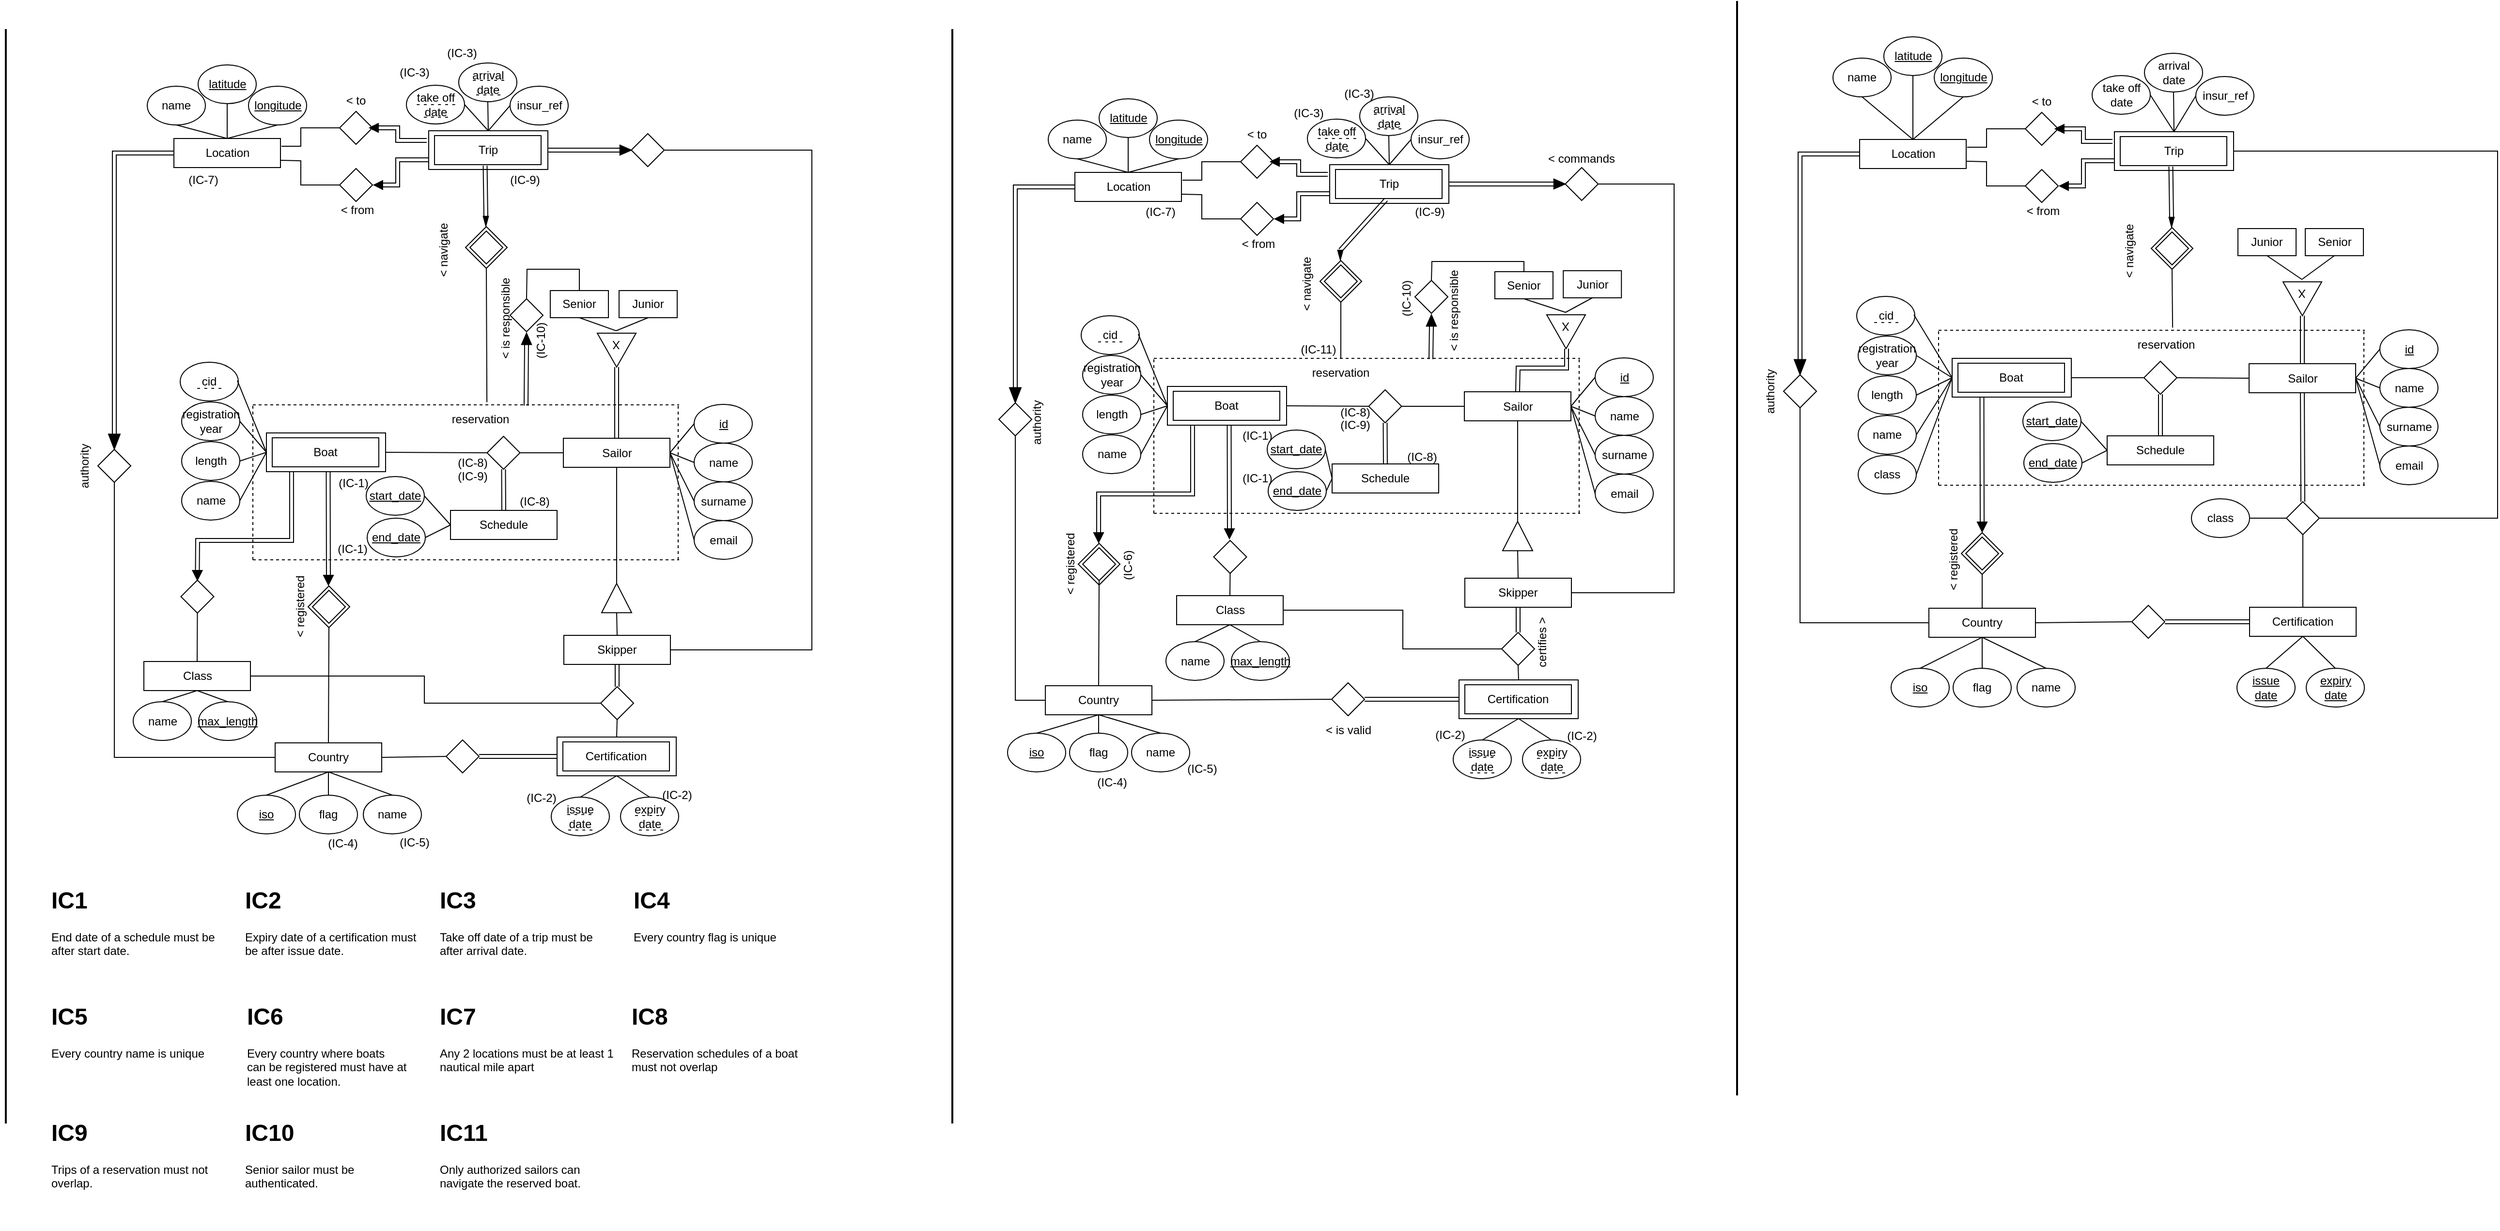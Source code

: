 <mxfile version="20.6.0" type="device"><diagram id="jS480ZVV4UhvYWdSHe65" name="Página-1"><mxGraphModel dx="281" dy="2812" grid="1" gridSize="10" guides="1" tooltips="1" connect="1" arrows="1" fold="1" page="1" pageScale="1" pageWidth="827" pageHeight="1169" math="0" shadow="0"><root><mxCell id="0"/><mxCell id="1" parent="0"/><mxCell id="KLgzzGxkdSyhp8pFbCWn-80" value="" style="group" parent="1" vertex="1" connectable="0"><mxGeometry x="2023" y="-820" width="627" height="160" as="geometry"/></mxCell><mxCell id="KLgzzGxkdSyhp8pFbCWn-81" value="" style="endArrow=none;dashed=1;html=1;rounded=0;" parent="KLgzzGxkdSyhp8pFbCWn-80" edge="1"><mxGeometry width="50" height="50" relative="1" as="geometry"><mxPoint y="160" as="sourcePoint"/><mxPoint as="targetPoint"/></mxGeometry></mxCell><mxCell id="KLgzzGxkdSyhp8pFbCWn-82" value="" style="endArrow=none;dashed=1;html=1;rounded=0;" parent="KLgzzGxkdSyhp8pFbCWn-80" edge="1"><mxGeometry width="50" height="50" relative="1" as="geometry"><mxPoint x="439" y="160" as="sourcePoint"/><mxPoint x="439" as="targetPoint"/></mxGeometry></mxCell><mxCell id="KLgzzGxkdSyhp8pFbCWn-83" value="" style="endArrow=none;dashed=1;html=1;rounded=0;" parent="KLgzzGxkdSyhp8pFbCWn-80" edge="1"><mxGeometry width="50" height="50" relative="1" as="geometry"><mxPoint as="sourcePoint"/><mxPoint x="440" as="targetPoint"/></mxGeometry></mxCell><mxCell id="KLgzzGxkdSyhp8pFbCWn-84" value="" style="endArrow=none;dashed=1;html=1;rounded=0;" parent="KLgzzGxkdSyhp8pFbCWn-80" edge="1"><mxGeometry width="50" height="50" relative="1" as="geometry"><mxPoint y="160" as="sourcePoint"/><mxPoint x="440" y="160" as="targetPoint"/></mxGeometry></mxCell><mxCell id="KLgzzGxkdSyhp8pFbCWn-85" value="reservation" style="text;html=1;strokeColor=none;fillColor=none;align=center;verticalAlign=middle;whiteSpace=wrap;rounded=0;" parent="KLgzzGxkdSyhp8pFbCWn-80" vertex="1"><mxGeometry x="148" width="90" height="30" as="geometry"/></mxCell><mxCell id="KLgzzGxkdSyhp8pFbCWn-64" value="&lt;u&gt;start_date&lt;/u&gt;" style="ellipse;whiteSpace=wrap;html=1;" parent="KLgzzGxkdSyhp8pFbCWn-80" vertex="1"><mxGeometry x="117" y="74" width="60" height="40" as="geometry"/></mxCell><mxCell id="KLgzzGxkdSyhp8pFbCWn-65" value="&lt;u&gt;end_date&lt;/u&gt;" style="ellipse;whiteSpace=wrap;html=1;" parent="KLgzzGxkdSyhp8pFbCWn-80" vertex="1"><mxGeometry x="118" y="117" width="60" height="40" as="geometry"/></mxCell><mxCell id="KLgzzGxkdSyhp8pFbCWn-10" value="Sailor" style="rounded=0;whiteSpace=wrap;html=1;" parent="KLgzzGxkdSyhp8pFbCWn-80" vertex="1"><mxGeometry x="320.5" y="34.5" width="110" height="30" as="geometry"/></mxCell><mxCell id="KLgzzGxkdSyhp8pFbCWn-16" value="name" style="ellipse;whiteSpace=wrap;html=1;" parent="KLgzzGxkdSyhp8pFbCWn-80" vertex="1"><mxGeometry x="455.5" y="39.5" width="60" height="40" as="geometry"/></mxCell><mxCell id="KLgzzGxkdSyhp8pFbCWn-17" value="surname" style="ellipse;whiteSpace=wrap;html=1;" parent="KLgzzGxkdSyhp8pFbCWn-80" vertex="1"><mxGeometry x="455.5" y="79.5" width="60" height="40" as="geometry"/></mxCell><mxCell id="KLgzzGxkdSyhp8pFbCWn-18" value="email" style="ellipse;whiteSpace=wrap;html=1;" parent="KLgzzGxkdSyhp8pFbCWn-80" vertex="1"><mxGeometry x="455.5" y="119.5" width="60" height="40" as="geometry"/></mxCell><mxCell id="KLgzzGxkdSyhp8pFbCWn-19" value="" style="endArrow=none;html=1;rounded=0;exitX=0;exitY=0.5;exitDx=0;exitDy=0;entryX=1;entryY=0.5;entryDx=0;entryDy=0;" parent="KLgzzGxkdSyhp8pFbCWn-80" source="KLgzzGxkdSyhp8pFbCWn-16" target="KLgzzGxkdSyhp8pFbCWn-10" edge="1"><mxGeometry width="50" height="50" relative="1" as="geometry"><mxPoint x="536" y="5" as="sourcePoint"/><mxPoint x="586" y="-45" as="targetPoint"/></mxGeometry></mxCell><mxCell id="KLgzzGxkdSyhp8pFbCWn-20" value="" style="endArrow=none;html=1;rounded=0;exitX=1;exitY=0.5;exitDx=0;exitDy=0;entryX=0;entryY=0.5;entryDx=0;entryDy=0;" parent="KLgzzGxkdSyhp8pFbCWn-80" source="KLgzzGxkdSyhp8pFbCWn-10" target="KLgzzGxkdSyhp8pFbCWn-18" edge="1"><mxGeometry width="50" height="50" relative="1" as="geometry"><mxPoint x="486" y="15" as="sourcePoint"/><mxPoint x="506" y="60" as="targetPoint"/></mxGeometry></mxCell><mxCell id="KLgzzGxkdSyhp8pFbCWn-21" value="" style="endArrow=none;html=1;rounded=0;exitX=1;exitY=0.5;exitDx=0;exitDy=0;entryX=0;entryY=0.5;entryDx=0;entryDy=0;" parent="KLgzzGxkdSyhp8pFbCWn-80" source="KLgzzGxkdSyhp8pFbCWn-10" target="KLgzzGxkdSyhp8pFbCWn-17" edge="1"><mxGeometry width="50" height="50" relative="1" as="geometry"><mxPoint x="496" y="25" as="sourcePoint"/><mxPoint x="516" y="70" as="targetPoint"/></mxGeometry></mxCell><mxCell id="KLgzzGxkdSyhp8pFbCWn-52" value="" style="shape=link;html=1;rounded=0;entryX=1;entryY=0.5;entryDx=0;entryDy=0;exitX=0.5;exitY=0;exitDx=0;exitDy=0;" parent="KLgzzGxkdSyhp8pFbCWn-80" source="KLgzzGxkdSyhp8pFbCWn-10" target="KLgzzGxkdSyhp8pFbCWn-117" edge="1"><mxGeometry width="100" relative="1" as="geometry"><mxPoint x="493.5" y="-197" as="sourcePoint"/><mxPoint x="398.5" y="-132.5" as="targetPoint"/><Array as="points"><mxPoint x="376" y="10"/><mxPoint x="426" y="10"/><mxPoint x="426" y="-10"/></Array></mxGeometry></mxCell><mxCell id="KLgzzGxkdSyhp8pFbCWn-57" value="&lt;u&gt;id&lt;/u&gt;" style="ellipse;whiteSpace=wrap;html=1;strokeColor=#000000;" parent="KLgzzGxkdSyhp8pFbCWn-80" vertex="1"><mxGeometry x="455.5" y="-0.5" width="60" height="40" as="geometry"/></mxCell><mxCell id="KLgzzGxkdSyhp8pFbCWn-58" value="" style="endArrow=none;html=1;rounded=0;exitX=0;exitY=0.5;exitDx=0;exitDy=0;entryX=1;entryY=0.5;entryDx=0;entryDy=0;" parent="KLgzzGxkdSyhp8pFbCWn-80" source="KLgzzGxkdSyhp8pFbCWn-57" target="KLgzzGxkdSyhp8pFbCWn-10" edge="1"><mxGeometry width="50" height="50" relative="1" as="geometry"><mxPoint x="700.0" y="20" as="sourcePoint"/><mxPoint x="666" y="60" as="targetPoint"/></mxGeometry></mxCell><mxCell id="KLgzzGxkdSyhp8pFbCWn-116" value="" style="group;rotation=-180;" parent="KLgzzGxkdSyhp8pFbCWn-80" vertex="1" connectable="0"><mxGeometry x="395" y="-47.5" width="60" height="37.5" as="geometry"/></mxCell><mxCell id="KLgzzGxkdSyhp8pFbCWn-117" value="" style="triangle;whiteSpace=wrap;html=1;strokeColor=#000000;rotation=-270;" parent="KLgzzGxkdSyhp8pFbCWn-116" vertex="1"><mxGeometry x="13" width="35" height="40" as="geometry"/></mxCell><mxCell id="KLgzzGxkdSyhp8pFbCWn-118" value="X" style="text;html=1;strokeColor=none;fillColor=none;align=center;verticalAlign=middle;whiteSpace=wrap;rounded=0;rotation=-180;" parent="KLgzzGxkdSyhp8pFbCWn-116" vertex="1"><mxGeometry width="60" height="30" as="geometry"/></mxCell><mxCell id="KLgzzGxkdSyhp8pFbCWn-59" value="" style="rhombus;whiteSpace=wrap;html=1;" parent="KLgzzGxkdSyhp8pFbCWn-80" vertex="1"><mxGeometry x="221.75" y="32.5" width="34" height="34" as="geometry"/></mxCell><mxCell id="KLgzzGxkdSyhp8pFbCWn-61" value="" style="endArrow=none;html=1;rounded=0;exitX=1;exitY=0.5;exitDx=0;exitDy=0;entryX=0;entryY=0.5;entryDx=0;entryDy=0;" parent="KLgzzGxkdSyhp8pFbCWn-80" source="KLgzzGxkdSyhp8pFbCWn-59" target="KLgzzGxkdSyhp8pFbCWn-10" edge="1"><mxGeometry width="50" height="50" relative="1" as="geometry"><mxPoint x="260" y="59.0" as="sourcePoint"/><mxPoint x="297" y="80" as="targetPoint"/></mxGeometry></mxCell><mxCell id="TlMU89hTAzbzybt8WsGu-5" value="(IC-8)" style="text;html=1;strokeColor=none;fillColor=none;align=center;verticalAlign=middle;whiteSpace=wrap;rounded=0;" parent="KLgzzGxkdSyhp8pFbCWn-80" vertex="1"><mxGeometry x="178" y="41" width="60" height="30" as="geometry"/></mxCell><mxCell id="TlMU89hTAzbzybt8WsGu-6" value="(IC-9)" style="text;html=1;strokeColor=none;fillColor=none;align=center;verticalAlign=middle;whiteSpace=wrap;rounded=0;" parent="KLgzzGxkdSyhp8pFbCWn-80" vertex="1"><mxGeometry x="178" y="54" width="60" height="30" as="geometry"/></mxCell><mxCell id="TlMU89hTAzbzybt8WsGu-7" value="(IC-1)" style="text;html=1;strokeColor=none;fillColor=none;align=center;verticalAlign=middle;whiteSpace=wrap;rounded=0;" parent="KLgzzGxkdSyhp8pFbCWn-80" vertex="1"><mxGeometry x="77" y="64.5" width="60" height="30" as="geometry"/></mxCell><mxCell id="TlMU89hTAzbzybt8WsGu-8" value="(IC-1)" style="text;html=1;strokeColor=none;fillColor=none;align=center;verticalAlign=middle;whiteSpace=wrap;rounded=0;" parent="KLgzzGxkdSyhp8pFbCWn-80" vertex="1"><mxGeometry x="77" y="109" width="60" height="30" as="geometry"/></mxCell><mxCell id="TlMU89hTAzbzybt8WsGu-9" value="(IC-8)" style="text;html=1;strokeColor=none;fillColor=none;align=center;verticalAlign=middle;whiteSpace=wrap;rounded=0;" parent="KLgzzGxkdSyhp8pFbCWn-80" vertex="1"><mxGeometry x="247" y="87" width="60" height="30" as="geometry"/></mxCell><mxCell id="CWMuEeh69r5WavCoiiKz-47" value="&lt;h1&gt;IC1&lt;br&gt;&lt;/h1&gt;End date of a schedule must be after start date." style="text;html=1;strokeColor=none;fillColor=none;spacing=5;spacingTop=-20;whiteSpace=wrap;overflow=hidden;rounded=0;" parent="1" vertex="1"><mxGeometry x="880" y="-280" width="190" height="120" as="geometry"/></mxCell><mxCell id="CWMuEeh69r5WavCoiiKz-48" value="&lt;h1&gt;IC2&lt;/h1&gt;&lt;div&gt;Expiry date of a certification must be after issue date.&lt;/div&gt;" style="text;html=1;strokeColor=none;fillColor=none;spacing=5;spacingTop=-20;whiteSpace=wrap;overflow=hidden;rounded=0;" parent="1" vertex="1"><mxGeometry x="1079.5" y="-280" width="190" height="120" as="geometry"/></mxCell><mxCell id="CWMuEeh69r5WavCoiiKz-49" value="&lt;h1&gt;IC3&lt;/h1&gt;&lt;div&gt;Take off date of a trip must be after arrival date.&lt;/div&gt;" style="text;html=1;strokeColor=none;fillColor=none;spacing=5;spacingTop=-20;whiteSpace=wrap;overflow=hidden;rounded=0;" parent="1" vertex="1"><mxGeometry x="1281" y="-280" width="190" height="120" as="geometry"/></mxCell><mxCell id="CWMuEeh69r5WavCoiiKz-58" value="&lt;h1&gt;IC4&lt;/h1&gt;&lt;div&gt;Every country flag is unique&lt;/div&gt;" style="text;html=1;strokeColor=none;fillColor=none;spacing=5;spacingTop=-20;whiteSpace=wrap;overflow=hidden;rounded=0;" parent="1" vertex="1"><mxGeometry x="1481" y="-280" width="190" height="120" as="geometry"/></mxCell><mxCell id="CWMuEeh69r5WavCoiiKz-59" value="&lt;h1&gt;IC5&lt;/h1&gt;&lt;div&gt;Every country name is unique&lt;/div&gt;" style="text;html=1;strokeColor=none;fillColor=none;spacing=5;spacingTop=-20;whiteSpace=wrap;overflow=hidden;rounded=0;" parent="1" vertex="1"><mxGeometry x="880" y="-160" width="190" height="120" as="geometry"/></mxCell><mxCell id="wN6sQ7lzGIiINgg6Z2ba-30" value="&lt;h1&gt;IC6&lt;/h1&gt;&lt;div&gt;Every country where boats&lt;br/&gt;can be registered must have at least one location.&lt;br&gt;&lt;/div&gt;" style="text;html=1;strokeColor=none;fillColor=none;spacing=5;spacingTop=-20;whiteSpace=wrap;overflow=hidden;rounded=0;" parent="1" vertex="1"><mxGeometry x="1081.5" y="-160" width="190" height="120" as="geometry"/></mxCell><mxCell id="wN6sQ7lzGIiINgg6Z2ba-110" value="" style="line;strokeWidth=2;direction=south;html=1;" parent="1" vertex="1"><mxGeometry x="833" y="-1160" width="10" height="1130" as="geometry"/></mxCell><mxCell id="KLgzzGxkdSyhp8pFbCWn-6" value="name" style="ellipse;whiteSpace=wrap;html=1;" parent="1" vertex="1"><mxGeometry x="1949.5" y="-741" width="60" height="40" as="geometry"/></mxCell><mxCell id="KLgzzGxkdSyhp8pFbCWn-7" value="length" style="ellipse;whiteSpace=wrap;html=1;" parent="1" vertex="1"><mxGeometry x="1949.5" y="-782" width="60" height="40" as="geometry"/></mxCell><mxCell id="KLgzzGxkdSyhp8pFbCWn-8" value="cid" style="ellipse;whiteSpace=wrap;html=1;strokeColor=#000000;" parent="1" vertex="1"><mxGeometry x="1948" y="-864" width="60" height="40" as="geometry"/></mxCell><mxCell id="KLgzzGxkdSyhp8pFbCWn-9" value="registration&lt;br&gt;year" style="ellipse;whiteSpace=wrap;html=1;" parent="1" vertex="1"><mxGeometry x="1949.5" y="-823" width="60" height="40" as="geometry"/></mxCell><mxCell id="KLgzzGxkdSyhp8pFbCWn-22" value="" style="endArrow=none;html=1;rounded=0;exitX=1;exitY=0.5;exitDx=0;exitDy=0;entryX=0;entryY=0.5;entryDx=0;entryDy=0;" parent="1" source="KLgzzGxkdSyhp8pFbCWn-6" target="KLgzzGxkdSyhp8pFbCWn-72" edge="1"><mxGeometry width="50" height="50" relative="1" as="geometry"><mxPoint x="2033" y="-646" as="sourcePoint"/><mxPoint x="1960" y="-830" as="targetPoint"/></mxGeometry></mxCell><mxCell id="KLgzzGxkdSyhp8pFbCWn-23" value="" style="endArrow=none;html=1;rounded=0;entryX=1;entryY=0.5;entryDx=0;entryDy=0;exitX=0;exitY=0.5;exitDx=0;exitDy=0;" parent="1" source="KLgzzGxkdSyhp8pFbCWn-72" target="KLgzzGxkdSyhp8pFbCWn-9" edge="1"><mxGeometry width="50" height="50" relative="1" as="geometry"><mxPoint x="2183" y="-800" as="sourcePoint"/><mxPoint x="2108" y="-776" as="targetPoint"/></mxGeometry></mxCell><mxCell id="KLgzzGxkdSyhp8pFbCWn-24" value="" style="endArrow=none;html=1;rounded=0;entryX=1;entryY=0;entryDx=0;entryDy=0;exitX=0;exitY=0.5;exitDx=0;exitDy=0;" parent="1" source="KLgzzGxkdSyhp8pFbCWn-72" target="KLgzzGxkdSyhp8pFbCWn-136" edge="1"><mxGeometry width="50" height="50" relative="1" as="geometry"><mxPoint x="2313" y="-850" as="sourcePoint"/><mxPoint x="2118" y="-766" as="targetPoint"/></mxGeometry></mxCell><mxCell id="KLgzzGxkdSyhp8pFbCWn-25" value="" style="endArrow=none;html=1;rounded=0;exitX=1;exitY=0.5;exitDx=0;exitDy=0;entryX=0;entryY=0.5;entryDx=0;entryDy=0;" parent="1" source="KLgzzGxkdSyhp8pFbCWn-7" target="KLgzzGxkdSyhp8pFbCWn-72" edge="1"><mxGeometry width="50" height="50" relative="1" as="geometry"><mxPoint x="2033" y="-786" as="sourcePoint"/><mxPoint x="2263" y="-850" as="targetPoint"/></mxGeometry></mxCell><mxCell id="KLgzzGxkdSyhp8pFbCWn-26" value="take off&lt;br&gt;date" style="ellipse;whiteSpace=wrap;html=1;" parent="1" vertex="1"><mxGeometry x="2181.5" y="-1067" width="60" height="40" as="geometry"/></mxCell><mxCell id="KLgzzGxkdSyhp8pFbCWn-27" value="arrival&lt;br&gt;date" style="ellipse;whiteSpace=wrap;html=1;" parent="1" vertex="1"><mxGeometry x="2235.5" y="-1090" width="60" height="40" as="geometry"/></mxCell><mxCell id="KLgzzGxkdSyhp8pFbCWn-28" value="insur_ref" style="ellipse;whiteSpace=wrap;html=1;" parent="1" vertex="1"><mxGeometry x="2288.5" y="-1066" width="60" height="40" as="geometry"/></mxCell><mxCell id="KLgzzGxkdSyhp8pFbCWn-29" value="Location" style="rounded=0;whiteSpace=wrap;html=1;" parent="1" vertex="1"><mxGeometry x="1941.5" y="-1012" width="110" height="30" as="geometry"/></mxCell><mxCell id="KLgzzGxkdSyhp8pFbCWn-30" value="name" style="ellipse;whiteSpace=wrap;html=1;" parent="1" vertex="1"><mxGeometry x="1914" y="-1066" width="60" height="40" as="geometry"/></mxCell><mxCell id="KLgzzGxkdSyhp8pFbCWn-31" value="&lt;u&gt;latitude&lt;/u&gt;" style="ellipse;whiteSpace=wrap;html=1;" parent="1" vertex="1"><mxGeometry x="1966.5" y="-1088" width="60" height="40" as="geometry"/></mxCell><mxCell id="KLgzzGxkdSyhp8pFbCWn-32" value="&lt;u&gt;longitude&lt;/u&gt;" style="ellipse;whiteSpace=wrap;html=1;" parent="1" vertex="1"><mxGeometry x="2018.5" y="-1066" width="60" height="40" as="geometry"/></mxCell><mxCell id="KLgzzGxkdSyhp8pFbCWn-33" value="" style="endArrow=none;html=1;rounded=0;entryX=0.5;entryY=1;entryDx=0;entryDy=0;exitX=0.5;exitY=0;exitDx=0;exitDy=0;" parent="1" source="KLgzzGxkdSyhp8pFbCWn-29" target="KLgzzGxkdSyhp8pFbCWn-30" edge="1"><mxGeometry width="50" height="50" relative="1" as="geometry"><mxPoint x="2512.5" y="-1244" as="sourcePoint"/><mxPoint x="2562.5" y="-1294" as="targetPoint"/></mxGeometry></mxCell><mxCell id="KLgzzGxkdSyhp8pFbCWn-34" value="" style="endArrow=none;html=1;rounded=0;entryX=0.5;entryY=1;entryDx=0;entryDy=0;exitX=0.5;exitY=0;exitDx=0;exitDy=0;" parent="1" source="KLgzzGxkdSyhp8pFbCWn-29" target="KLgzzGxkdSyhp8pFbCWn-32" edge="1"><mxGeometry width="50" height="50" relative="1" as="geometry"><mxPoint x="2612.5" y="-1191" as="sourcePoint"/><mxPoint x="2642.5" y="-1234" as="targetPoint"/></mxGeometry></mxCell><mxCell id="KLgzzGxkdSyhp8pFbCWn-35" value="" style="endArrow=none;html=1;rounded=0;entryX=0.5;entryY=1;entryDx=0;entryDy=0;exitX=0.5;exitY=0;exitDx=0;exitDy=0;" parent="1" source="KLgzzGxkdSyhp8pFbCWn-29" target="KLgzzGxkdSyhp8pFbCWn-31" edge="1"><mxGeometry width="50" height="50" relative="1" as="geometry"><mxPoint x="2612.5" y="-1191" as="sourcePoint"/><mxPoint x="2642.5" y="-1146" as="targetPoint"/></mxGeometry></mxCell><mxCell id="KLgzzGxkdSyhp8pFbCWn-36" value="Country" style="rounded=0;whiteSpace=wrap;html=1;" parent="1" vertex="1"><mxGeometry x="1911" y="-482" width="110" height="30" as="geometry"/></mxCell><mxCell id="KLgzzGxkdSyhp8pFbCWn-37" value="name" style="ellipse;whiteSpace=wrap;html=1;" parent="1" vertex="1"><mxGeometry x="2000" y="-433" width="60" height="40" as="geometry"/></mxCell><mxCell id="KLgzzGxkdSyhp8pFbCWn-38" value="flag" style="ellipse;whiteSpace=wrap;html=1;" parent="1" vertex="1"><mxGeometry x="1936" y="-433" width="60" height="40" as="geometry"/></mxCell><mxCell id="KLgzzGxkdSyhp8pFbCWn-39" value="&lt;u&gt;iso&lt;/u&gt;" style="ellipse;whiteSpace=wrap;html=1;" parent="1" vertex="1"><mxGeometry x="1872" y="-433" width="60" height="40" as="geometry"/></mxCell><mxCell id="KLgzzGxkdSyhp8pFbCWn-40" value="" style="endArrow=none;html=1;rounded=0;entryX=0.5;entryY=0;entryDx=0;entryDy=0;exitX=0.5;exitY=1;exitDx=0;exitDy=0;" parent="1" source="KLgzzGxkdSyhp8pFbCWn-36" target="KLgzzGxkdSyhp8pFbCWn-37" edge="1"><mxGeometry width="50" height="50" relative="1" as="geometry"><mxPoint x="2066" y="-511" as="sourcePoint"/><mxPoint x="2116" y="-561" as="targetPoint"/></mxGeometry></mxCell><mxCell id="KLgzzGxkdSyhp8pFbCWn-41" value="" style="endArrow=none;html=1;rounded=0;entryX=0.5;entryY=0;entryDx=0;entryDy=0;exitX=0.5;exitY=1;exitDx=0;exitDy=0;" parent="1" source="KLgzzGxkdSyhp8pFbCWn-36" target="KLgzzGxkdSyhp8pFbCWn-39" edge="1"><mxGeometry width="50" height="50" relative="1" as="geometry"><mxPoint x="2166" y="-458" as="sourcePoint"/><mxPoint x="2196" y="-501" as="targetPoint"/></mxGeometry></mxCell><mxCell id="KLgzzGxkdSyhp8pFbCWn-42" value="" style="endArrow=none;html=1;rounded=0;entryX=0.5;entryY=0;entryDx=0;entryDy=0;exitX=0.5;exitY=1;exitDx=0;exitDy=0;" parent="1" source="KLgzzGxkdSyhp8pFbCWn-36" target="KLgzzGxkdSyhp8pFbCWn-38" edge="1"><mxGeometry width="50" height="50" relative="1" as="geometry"><mxPoint x="2166" y="-458" as="sourcePoint"/><mxPoint x="2196" y="-413" as="targetPoint"/></mxGeometry></mxCell><mxCell id="KLgzzGxkdSyhp8pFbCWn-43" value="" style="endArrow=none;html=1;rounded=0;exitX=1;exitY=0.5;exitDx=0;exitDy=0;entryX=0.5;entryY=0;entryDx=0;entryDy=0;" parent="1" source="KLgzzGxkdSyhp8pFbCWn-26" target="KLgzzGxkdSyhp8pFbCWn-91" edge="1"><mxGeometry width="50" height="50" relative="1" as="geometry"><mxPoint x="2302.474" y="-1190.7" as="sourcePoint"/><mxPoint x="2265.5" y="-997" as="targetPoint"/></mxGeometry></mxCell><mxCell id="KLgzzGxkdSyhp8pFbCWn-44" value="" style="endArrow=none;html=1;rounded=0;entryX=0;entryY=0.5;entryDx=0;entryDy=0;exitX=0.5;exitY=0;exitDx=0;exitDy=0;" parent="1" source="KLgzzGxkdSyhp8pFbCWn-91" target="KLgzzGxkdSyhp8pFbCWn-28" edge="1"><mxGeometry width="50" height="50" relative="1" as="geometry"><mxPoint x="2265.5" y="-997" as="sourcePoint"/><mxPoint x="2380.526" y="-1190.7" as="targetPoint"/></mxGeometry></mxCell><mxCell id="KLgzzGxkdSyhp8pFbCWn-45" value="" style="endArrow=none;html=1;rounded=0;exitX=0.5;exitY=0;exitDx=0;exitDy=0;entryX=0.5;entryY=1;entryDx=0;entryDy=0;" parent="1" source="KLgzzGxkdSyhp8pFbCWn-91" target="KLgzzGxkdSyhp8pFbCWn-27" edge="1"><mxGeometry width="50" height="50" relative="1" as="geometry"><mxPoint x="2265.5" y="-997" as="sourcePoint"/><mxPoint x="2412.5" y="-1132" as="targetPoint"/></mxGeometry></mxCell><mxCell id="KLgzzGxkdSyhp8pFbCWn-47" value="issue&lt;br&gt;date" style="ellipse;whiteSpace=wrap;html=1;" parent="1" vertex="1"><mxGeometry x="2332" y="-426" width="60" height="40" as="geometry"/></mxCell><mxCell id="KLgzzGxkdSyhp8pFbCWn-48" value="expiry&lt;br&gt;date" style="ellipse;whiteSpace=wrap;html=1;" parent="1" vertex="1"><mxGeometry x="2403.5" y="-426" width="60" height="40" as="geometry"/></mxCell><mxCell id="KLgzzGxkdSyhp8pFbCWn-49" value="" style="endArrow=none;html=1;rounded=0;entryX=0.5;entryY=0;entryDx=0;entryDy=0;exitX=0.5;exitY=1;exitDx=0;exitDy=0;" parent="1" source="TegERuA45F_kPw0O_XRJ-11" target="KLgzzGxkdSyhp8pFbCWn-47" edge="1"><mxGeometry width="50" height="50" relative="1" as="geometry"><mxPoint x="2331" y="-411" as="sourcePoint"/><mxPoint x="2555" y="-174" as="targetPoint"/></mxGeometry></mxCell><mxCell id="KLgzzGxkdSyhp8pFbCWn-50" value="" style="endArrow=none;html=1;rounded=0;entryX=0.5;entryY=0;entryDx=0;entryDy=0;exitX=0.5;exitY=1;exitDx=0;exitDy=0;" parent="1" source="TegERuA45F_kPw0O_XRJ-11" target="KLgzzGxkdSyhp8pFbCWn-48" edge="1"><mxGeometry width="50" height="50" relative="1" as="geometry"><mxPoint x="2441" y="-421" as="sourcePoint"/><mxPoint x="2615" y="-403" as="targetPoint"/></mxGeometry></mxCell><mxCell id="KLgzzGxkdSyhp8pFbCWn-51" value="" style="line;strokeWidth=2;direction=south;html=1;" parent="1" vertex="1"><mxGeometry x="1810" y="-1160" width="10" height="1130" as="geometry"/></mxCell><mxCell id="KLgzzGxkdSyhp8pFbCWn-60" value="" style="endArrow=none;html=1;rounded=0;exitX=0;exitY=0.5;exitDx=0;exitDy=0;entryX=1;entryY=0.5;entryDx=0;entryDy=0;" parent="1" source="KLgzzGxkdSyhp8pFbCWn-59" target="KLgzzGxkdSyhp8pFbCWn-72" edge="1"><mxGeometry width="50" height="50" relative="1" as="geometry"><mxPoint x="2564.5" y="-756" as="sourcePoint"/><mxPoint x="2183" y="-750" as="targetPoint"/></mxGeometry></mxCell><mxCell id="KLgzzGxkdSyhp8pFbCWn-62" value="Schedule" style="rounded=0;whiteSpace=wrap;html=1;" parent="1" vertex="1"><mxGeometry x="2207" y="-711" width="110" height="30" as="geometry"/></mxCell><mxCell id="KLgzzGxkdSyhp8pFbCWn-63" value="" style="shape=link;html=1;rounded=0;entryX=0.5;entryY=0;entryDx=0;entryDy=0;exitX=0.5;exitY=1;exitDx=0;exitDy=0;" parent="1" source="KLgzzGxkdSyhp8pFbCWn-59" target="KLgzzGxkdSyhp8pFbCWn-62" edge="1"><mxGeometry width="100" relative="1" as="geometry"><mxPoint x="2615" y="-761" as="sourcePoint"/><mxPoint x="2561.5" y="-756" as="targetPoint"/></mxGeometry></mxCell><mxCell id="KLgzzGxkdSyhp8pFbCWn-66" value="" style="endArrow=none;html=1;rounded=0;exitX=1;exitY=0.5;exitDx=0;exitDy=0;entryX=0;entryY=0.5;entryDx=0;entryDy=0;" parent="1" source="KLgzzGxkdSyhp8pFbCWn-64" target="KLgzzGxkdSyhp8pFbCWn-62" edge="1"><mxGeometry width="50" height="50" relative="1" as="geometry"><mxPoint x="2275" y="-778.0" as="sourcePoint"/><mxPoint x="2193" y="-778" as="targetPoint"/></mxGeometry></mxCell><mxCell id="KLgzzGxkdSyhp8pFbCWn-67" value="" style="endArrow=none;html=1;rounded=0;entryX=0;entryY=0.5;entryDx=0;entryDy=0;exitX=1;exitY=0.5;exitDx=0;exitDy=0;" parent="1" source="KLgzzGxkdSyhp8pFbCWn-65" target="KLgzzGxkdSyhp8pFbCWn-62" edge="1"><mxGeometry width="50" height="50" relative="1" as="geometry"><mxPoint x="2230" y="-630" as="sourcePoint"/><mxPoint x="2203" y="-768" as="targetPoint"/></mxGeometry></mxCell><mxCell id="KLgzzGxkdSyhp8pFbCWn-68" value="" style="group" parent="1" vertex="1" connectable="0"><mxGeometry x="1945" y="-629" width="43" height="43" as="geometry"/></mxCell><mxCell id="KLgzzGxkdSyhp8pFbCWn-69" value="" style="rhombus;whiteSpace=wrap;html=1;" parent="KLgzzGxkdSyhp8pFbCWn-68" vertex="1"><mxGeometry width="43" height="43" as="geometry"/></mxCell><mxCell id="KLgzzGxkdSyhp8pFbCWn-70" value="" style="rhombus;whiteSpace=wrap;html=1;" parent="KLgzzGxkdSyhp8pFbCWn-68" vertex="1"><mxGeometry x="4.5" y="4.5" width="34" height="34" as="geometry"/></mxCell><mxCell id="KLgzzGxkdSyhp8pFbCWn-71" value="" style="group" parent="1" vertex="1" connectable="0"><mxGeometry x="2037" y="-791" width="123" height="40" as="geometry"/></mxCell><mxCell id="KLgzzGxkdSyhp8pFbCWn-72" value="" style="rounded=0;whiteSpace=wrap;html=1;" parent="KLgzzGxkdSyhp8pFbCWn-71" vertex="1"><mxGeometry width="123" height="40" as="geometry"/></mxCell><mxCell id="KLgzzGxkdSyhp8pFbCWn-73" value="Boat" style="rounded=0;whiteSpace=wrap;html=1;" parent="KLgzzGxkdSyhp8pFbCWn-71" vertex="1"><mxGeometry x="6" y="5" width="110" height="30" as="geometry"/></mxCell><mxCell id="KLgzzGxkdSyhp8pFbCWn-77" value="" style="group" parent="1" vertex="1" connectable="0"><mxGeometry x="2096.5" y="-751" width="10" height="112" as="geometry"/></mxCell><mxCell id="KLgzzGxkdSyhp8pFbCWn-78" value="" style="shape=link;html=1;rounded=0;entryX=0.25;entryY=1;entryDx=0;entryDy=0;exitX=0;exitY=0.5;exitDx=0;exitDy=0;" parent="KLgzzGxkdSyhp8pFbCWn-77" source="KLgzzGxkdSyhp8pFbCWn-79" edge="1"><mxGeometry width="100" relative="1" as="geometry"><mxPoint x="59.5" y="111" as="sourcePoint"/><mxPoint x="4.25" as="targetPoint"/></mxGeometry></mxCell><mxCell id="KLgzzGxkdSyhp8pFbCWn-79" value="" style="triangle;whiteSpace=wrap;html=1;strokeColor=#000000;rotation=90;fillColor=#000000;" parent="KLgzzGxkdSyhp8pFbCWn-77" vertex="1"><mxGeometry x="-0.5" y="107" width="10" height="10" as="geometry"/></mxCell><mxCell id="KLgzzGxkdSyhp8pFbCWn-86" value="" style="endArrow=none;html=1;rounded=0;entryX=0.5;entryY=0;entryDx=0;entryDy=0;exitX=0.5;exitY=1;exitDx=0;exitDy=0;" parent="1" source="KLgzzGxkdSyhp8pFbCWn-70" target="KLgzzGxkdSyhp8pFbCWn-36" edge="1"><mxGeometry width="50" height="50" relative="1" as="geometry"><mxPoint x="2180" y="-580" as="sourcePoint"/><mxPoint x="2390.5" y="-683" as="targetPoint"/></mxGeometry></mxCell><mxCell id="KLgzzGxkdSyhp8pFbCWn-87" value="" style="group" parent="1" vertex="1" connectable="0"><mxGeometry x="2194.5" y="-921" width="43" height="43" as="geometry"/></mxCell><mxCell id="KLgzzGxkdSyhp8pFbCWn-88" value="" style="rhombus;whiteSpace=wrap;html=1;" parent="KLgzzGxkdSyhp8pFbCWn-87" vertex="1"><mxGeometry width="43" height="43" as="geometry"/></mxCell><mxCell id="KLgzzGxkdSyhp8pFbCWn-89" value="" style="rhombus;whiteSpace=wrap;html=1;" parent="KLgzzGxkdSyhp8pFbCWn-87" vertex="1"><mxGeometry x="4.5" y="4.5" width="34" height="34" as="geometry"/></mxCell><mxCell id="KLgzzGxkdSyhp8pFbCWn-90" value="" style="group" parent="1" vertex="1" connectable="0"><mxGeometry x="2204.5" y="-1020" width="123" height="40" as="geometry"/></mxCell><mxCell id="KLgzzGxkdSyhp8pFbCWn-91" value="" style="rounded=0;whiteSpace=wrap;html=1;" parent="KLgzzGxkdSyhp8pFbCWn-90" vertex="1"><mxGeometry width="123" height="40" as="geometry"/></mxCell><mxCell id="KLgzzGxkdSyhp8pFbCWn-92" value="Trip" style="rounded=0;whiteSpace=wrap;html=1;" parent="KLgzzGxkdSyhp8pFbCWn-90" vertex="1"><mxGeometry x="6" y="5" width="110" height="30" as="geometry"/></mxCell><mxCell id="KLgzzGxkdSyhp8pFbCWn-93" value="" style="group" parent="1" vertex="1" connectable="0"><mxGeometry x="2258.5" y="-984" width="10" height="60" as="geometry"/></mxCell><mxCell id="KLgzzGxkdSyhp8pFbCWn-94" value="" style="shape=link;html=1;rounded=0;entryX=0.25;entryY=1;entryDx=0;entryDy=0;exitX=0;exitY=0.5;exitDx=0;exitDy=0;" parent="KLgzzGxkdSyhp8pFbCWn-93" source="KLgzzGxkdSyhp8pFbCWn-95" edge="1"><mxGeometry width="100" relative="1" as="geometry"><mxPoint x="59.5" y="59.464" as="sourcePoint"/><mxPoint x="4.25" as="targetPoint"/></mxGeometry></mxCell><mxCell id="KLgzzGxkdSyhp8pFbCWn-95" value="" style="triangle;whiteSpace=wrap;html=1;strokeColor=#000000;rotation=90;fillColor=#000000;" parent="KLgzzGxkdSyhp8pFbCWn-93" vertex="1"><mxGeometry x="-48" y="54.643" width="10" height="5.357" as="geometry"/></mxCell><mxCell id="KLgzzGxkdSyhp8pFbCWn-96" value="" style="endArrow=none;html=1;rounded=0;exitX=0.5;exitY=0;exitDx=0;exitDy=0;entryX=0.5;entryY=1;entryDx=0;entryDy=0;" parent="1" source="KLgzzGxkdSyhp8pFbCWn-85" edge="1"><mxGeometry width="50" height="50" relative="1" as="geometry"><mxPoint x="2214.59" y="-819.4" as="sourcePoint"/><mxPoint x="2216" y="-878" as="targetPoint"/></mxGeometry></mxCell><mxCell id="KLgzzGxkdSyhp8pFbCWn-97" value="" style="rhombus;whiteSpace=wrap;html=1;" parent="1" vertex="1"><mxGeometry x="2112.5" y="-1040" width="34" height="34" as="geometry"/></mxCell><mxCell id="KLgzzGxkdSyhp8pFbCWn-98" value="" style="rhombus;whiteSpace=wrap;html=1;" parent="1" vertex="1"><mxGeometry x="2112.5" y="-981" width="34" height="34" as="geometry"/></mxCell><mxCell id="KLgzzGxkdSyhp8pFbCWn-99" value="" style="endArrow=none;html=1;rounded=0;entryX=0;entryY=0.5;entryDx=0;entryDy=0;" parent="1" target="KLgzzGxkdSyhp8pFbCWn-97" edge="1"><mxGeometry width="50" height="50" relative="1" as="geometry"><mxPoint x="2052.5" y="-1004" as="sourcePoint"/><mxPoint x="2058.5" y="-1046" as="targetPoint"/><Array as="points"><mxPoint x="2072.5" y="-1004"/><mxPoint x="2072.5" y="-1023"/></Array></mxGeometry></mxCell><mxCell id="KLgzzGxkdSyhp8pFbCWn-100" value="" style="endArrow=none;html=1;rounded=0;entryX=0;entryY=0.5;entryDx=0;entryDy=0;exitX=1;exitY=0.75;exitDx=0;exitDy=0;" parent="1" source="KLgzzGxkdSyhp8pFbCWn-29" target="KLgzzGxkdSyhp8pFbCWn-98" edge="1"><mxGeometry width="50" height="50" relative="1" as="geometry"><mxPoint x="2062.5" y="-994" as="sourcePoint"/><mxPoint x="2122.5" y="-1013" as="targetPoint"/><Array as="points"><mxPoint x="2072.5" y="-989"/><mxPoint x="2072.5" y="-964"/></Array></mxGeometry></mxCell><mxCell id="KLgzzGxkdSyhp8pFbCWn-101" value="" style="shape=link;html=1;rounded=0;exitX=0;exitY=0.5;exitDx=0;exitDy=0;startArrow=none;" parent="1" source="KLgzzGxkdSyhp8pFbCWn-103" edge="1"><mxGeometry width="100" relative="1" as="geometry"><mxPoint x="2072.5" y="-934" as="sourcePoint"/><mxPoint x="2202.5" y="-1010" as="targetPoint"/><Array as="points"><mxPoint x="2172.5" y="-1023"/><mxPoint x="2172.5" y="-1010"/></Array></mxGeometry></mxCell><mxCell id="KLgzzGxkdSyhp8pFbCWn-102" value="" style="shape=link;html=1;rounded=0;entryX=0;entryY=0.75;entryDx=0;entryDy=0;startArrow=none;" parent="1" target="KLgzzGxkdSyhp8pFbCWn-91" edge="1"><mxGeometry width="100" relative="1" as="geometry"><mxPoint x="2152.5" y="-964" as="sourcePoint"/><mxPoint x="2212.5" y="-1000" as="targetPoint"/><Array as="points"><mxPoint x="2172.5" y="-964"/><mxPoint x="2172.5" y="-990"/></Array></mxGeometry></mxCell><mxCell id="KLgzzGxkdSyhp8pFbCWn-103" value="" style="triangle;whiteSpace=wrap;html=1;fillColor=#000000;rotation=-180;" parent="1" vertex="1"><mxGeometry x="2143.5" y="-1027.5" width="9" height="9" as="geometry"/></mxCell><mxCell id="KLgzzGxkdSyhp8pFbCWn-104" value="" style="shape=link;html=1;rounded=0;exitX=1;exitY=0.5;exitDx=0;exitDy=0;endArrow=none;" parent="1" source="KLgzzGxkdSyhp8pFbCWn-97" target="KLgzzGxkdSyhp8pFbCWn-103" edge="1"><mxGeometry width="100" relative="1" as="geometry"><mxPoint x="2146.5" y="-1023" as="sourcePoint"/><mxPoint x="2202.5" y="-1010" as="targetPoint"/><Array as="points"/></mxGeometry></mxCell><mxCell id="KLgzzGxkdSyhp8pFbCWn-105" value="" style="triangle;whiteSpace=wrap;html=1;fillColor=#000000;rotation=-180;" parent="1" vertex="1"><mxGeometry x="2148" y="-968.5" width="9" height="9" as="geometry"/></mxCell><mxCell id="KLgzzGxkdSyhp8pFbCWn-106" value="&amp;lt; to" style="text;html=1;strokeColor=none;fillColor=none;align=center;verticalAlign=middle;whiteSpace=wrap;rounded=0;" parent="1" vertex="1"><mxGeometry x="2111.5" y="-1060" width="35" height="18" as="geometry"/></mxCell><mxCell id="KLgzzGxkdSyhp8pFbCWn-107" value="&amp;lt; from" style="text;html=1;strokeColor=none;fillColor=none;align=center;verticalAlign=middle;whiteSpace=wrap;rounded=0;" parent="1" vertex="1"><mxGeometry x="2108.5" y="-947" width="44" height="18" as="geometry"/></mxCell><mxCell id="KLgzzGxkdSyhp8pFbCWn-108" value="&amp;lt; registered" style="text;html=1;strokeColor=none;fillColor=none;align=center;verticalAlign=middle;whiteSpace=wrap;rounded=0;rotation=-90;" parent="1" vertex="1"><mxGeometry x="1896.5" y="-622.5" width="80" height="30" as="geometry"/></mxCell><mxCell id="KLgzzGxkdSyhp8pFbCWn-109" value="" style="shape=link;html=1;rounded=0;exitX=0;exitY=0.5;exitDx=0;exitDy=0;" parent="1" source="KLgzzGxkdSyhp8pFbCWn-29" target="KLgzzGxkdSyhp8pFbCWn-110" edge="1"><mxGeometry width="100" relative="1" as="geometry"><mxPoint x="1913" y="-760" as="sourcePoint"/><mxPoint x="1880" y="-890" as="targetPoint"/><Array as="points"><mxPoint x="1880" y="-997"/></Array></mxGeometry></mxCell><mxCell id="KLgzzGxkdSyhp8pFbCWn-110" value="" style="triangle;whiteSpace=wrap;html=1;fillColor=#000000;rotation=90;" parent="1" vertex="1"><mxGeometry x="1872.25" y="-788" width="15.5" height="12" as="geometry"/></mxCell><mxCell id="KLgzzGxkdSyhp8pFbCWn-111" value="" style="endArrow=none;html=1;rounded=0;entryX=0;entryY=0.5;entryDx=0;entryDy=0;exitX=0.5;exitY=1;exitDx=0;exitDy=0;" parent="1" source="KLgzzGxkdSyhp8pFbCWn-135" target="KLgzzGxkdSyhp8pFbCWn-36" edge="1"><mxGeometry width="50" height="50" relative="1" as="geometry"><mxPoint x="1880.5" y="-731.0" as="sourcePoint"/><mxPoint x="2078.5" y="-511" as="targetPoint"/><Array as="points"><mxPoint x="1880" y="-467"/></Array></mxGeometry></mxCell><mxCell id="KLgzzGxkdSyhp8pFbCWn-112" value="authority" style="text;html=1;strokeColor=none;fillColor=none;align=center;verticalAlign=middle;whiteSpace=wrap;rounded=0;rotation=-90;" parent="1" vertex="1"><mxGeometry x="1863" y="-769" width="79.25" height="30" as="geometry"/></mxCell><mxCell id="KLgzzGxkdSyhp8pFbCWn-135" value="" style="rhombus;whiteSpace=wrap;html=1;" parent="1" vertex="1"><mxGeometry x="1863" y="-774" width="34" height="34" as="geometry"/></mxCell><mxCell id="KLgzzGxkdSyhp8pFbCWn-136" value="- - - -" style="text;html=1;strokeColor=none;fillColor=none;align=center;verticalAlign=middle;whiteSpace=wrap;rounded=0;" parent="1" vertex="1"><mxGeometry x="1949" y="-845" width="58" height="14" as="geometry"/></mxCell><mxCell id="KLgzzGxkdSyhp8pFbCWn-139" value="&amp;lt; navigate" style="text;html=1;strokeColor=none;fillColor=none;align=center;verticalAlign=middle;whiteSpace=wrap;rounded=0;rotation=-90;" parent="1" vertex="1"><mxGeometry x="2150.5" y="-911.5" width="60" height="30" as="geometry"/></mxCell><mxCell id="KLgzzGxkdSyhp8pFbCWn-153" value="&amp;lt; is responsible" style="text;html=1;strokeColor=none;fillColor=none;align=center;verticalAlign=middle;whiteSpace=wrap;rounded=0;rotation=-90;" parent="1" vertex="1"><mxGeometry x="2285.5" y="-884" width="95" height="30" as="geometry"/></mxCell><mxCell id="KLgzzGxkdSyhp8pFbCWn-155" value="" style="rhombus;whiteSpace=wrap;html=1;" parent="1" vertex="1"><mxGeometry x="2206.5" y="-485" width="34" height="34" as="geometry"/></mxCell><mxCell id="KLgzzGxkdSyhp8pFbCWn-156" value="" style="endArrow=none;html=1;rounded=0;exitX=0;exitY=0.5;exitDx=0;exitDy=0;entryX=1;entryY=0.5;entryDx=0;entryDy=0;" parent="1" source="KLgzzGxkdSyhp8pFbCWn-155" target="KLgzzGxkdSyhp8pFbCWn-36" edge="1"><mxGeometry width="50" height="50" relative="1" as="geometry"><mxPoint x="2337" y="-1048" as="sourcePoint"/><mxPoint x="2472" y="-1048" as="targetPoint"/></mxGeometry></mxCell><mxCell id="KLgzzGxkdSyhp8pFbCWn-158" value="" style="shape=link;html=1;rounded=0;exitX=0;exitY=0.5;exitDx=0;exitDy=0;entryX=1;entryY=0.5;entryDx=0;entryDy=0;" parent="1" source="TegERuA45F_kPw0O_XRJ-11" target="KLgzzGxkdSyhp8pFbCWn-155" edge="1"><mxGeometry width="100" relative="1" as="geometry"><mxPoint x="2344" y="-468" as="sourcePoint"/><mxPoint x="2226.5" y="-1072.5" as="targetPoint"/><Array as="points"/></mxGeometry></mxCell><mxCell id="KLgzzGxkdSyhp8pFbCWn-161" value="" style="rhombus;whiteSpace=wrap;html=1;" parent="1" vertex="1"><mxGeometry x="2382" y="-537" width="34" height="34" as="geometry"/></mxCell><mxCell id="KLgzzGxkdSyhp8pFbCWn-162" value="" style="endArrow=none;html=1;rounded=0;entryX=0.5;entryY=0;entryDx=0;entryDy=0;exitX=0.5;exitY=1;exitDx=0;exitDy=0;" parent="1" source="KLgzzGxkdSyhp8pFbCWn-161" target="TegERuA45F_kPw0O_XRJ-11" edge="1"><mxGeometry width="50" height="50" relative="1" as="geometry"><mxPoint x="2452.5" y="-520" as="sourcePoint"/><mxPoint x="2399" y="-483" as="targetPoint"/></mxGeometry></mxCell><mxCell id="KLgzzGxkdSyhp8pFbCWn-182" value="Skipper" style="rounded=0;whiteSpace=wrap;html=1;" parent="1" vertex="1"><mxGeometry x="2344" y="-593" width="110" height="30" as="geometry"/></mxCell><mxCell id="KLgzzGxkdSyhp8pFbCWn-186" value="" style="shape=link;html=1;rounded=0;exitX=0.5;exitY=1;exitDx=0;exitDy=0;entryX=0.5;entryY=0;entryDx=0;entryDy=0;" parent="1" source="KLgzzGxkdSyhp8pFbCWn-182" target="KLgzzGxkdSyhp8pFbCWn-161" edge="1"><mxGeometry width="100" relative="1" as="geometry"><mxPoint x="2354.0" y="-458" as="sourcePoint"/><mxPoint x="2266.5" y="-458.0" as="targetPoint"/><Array as="points"/></mxGeometry></mxCell><mxCell id="KLgzzGxkdSyhp8pFbCWn-181" value="" style="triangle;whiteSpace=wrap;html=1;fillColor=none;rotation=-90;" parent="1" vertex="1"><mxGeometry x="2383.38" y="-652" width="30.25" height="31" as="geometry"/></mxCell><mxCell id="KLgzzGxkdSyhp8pFbCWn-185" value="" style="endArrow=none;html=1;rounded=0;entryX=0;entryY=0.5;entryDx=0;entryDy=0;exitX=0.5;exitY=0;exitDx=0;exitDy=0;" parent="1" source="KLgzzGxkdSyhp8pFbCWn-182" target="KLgzzGxkdSyhp8pFbCWn-181" edge="1"><mxGeometry width="50" height="50" relative="1" as="geometry"><mxPoint x="2399" y="-580" as="sourcePoint"/><mxPoint x="2408.5" y="-635.75" as="targetPoint"/></mxGeometry></mxCell><mxCell id="KLgzzGxkdSyhp8pFbCWn-184" value="" style="endArrow=none;html=1;rounded=0;exitX=0.5;exitY=1;exitDx=0;exitDy=0;entryX=1;entryY=0.5;entryDx=0;entryDy=0;" parent="1" source="KLgzzGxkdSyhp8pFbCWn-10" target="KLgzzGxkdSyhp8pFbCWn-181" edge="1"><mxGeometry width="50" height="50" relative="1" as="geometry"><mxPoint x="2261" y="-542" as="sourcePoint"/><mxPoint x="2420" y="-730" as="targetPoint"/></mxGeometry></mxCell><mxCell id="KLgzzGxkdSyhp8pFbCWn-188" value="" style="rhombus;whiteSpace=wrap;html=1;" parent="1" vertex="1"><mxGeometry x="2447.63" y="-1017" width="34" height="34" as="geometry"/></mxCell><mxCell id="KLgzzGxkdSyhp8pFbCWn-190" value="" style="shape=link;html=1;rounded=0;exitX=1;exitY=0.5;exitDx=0;exitDy=0;entryX=0;entryY=0.5;entryDx=0;entryDy=0;" parent="1" source="KLgzzGxkdSyhp8pFbCWn-91" target="KLgzzGxkdSyhp8pFbCWn-192" edge="1"><mxGeometry width="100" relative="1" as="geometry"><mxPoint x="2460" y="-934" as="sourcePoint"/><mxPoint x="2560" y="-934" as="targetPoint"/></mxGeometry></mxCell><mxCell id="KLgzzGxkdSyhp8pFbCWn-192" value="" style="triangle;whiteSpace=wrap;html=1;fillColor=#000000;" parent="1" vertex="1"><mxGeometry x="2435.89" y="-1005.12" width="11.74" height="10.25" as="geometry"/></mxCell><mxCell id="KLgzzGxkdSyhp8pFbCWn-194" value="" style="endArrow=none;html=1;rounded=0;exitX=1;exitY=0.5;exitDx=0;exitDy=0;entryX=1;entryY=0.5;entryDx=0;entryDy=0;" parent="1" source="KLgzzGxkdSyhp8pFbCWn-182" target="KLgzzGxkdSyhp8pFbCWn-188" edge="1"><mxGeometry width="50" height="50" relative="1" as="geometry"><mxPoint x="2274.57" y="-812.7" as="sourcePoint"/><mxPoint x="2274" y="-1004" as="targetPoint"/><Array as="points"><mxPoint x="2560" y="-578"/><mxPoint x="2560" y="-1000"/></Array></mxGeometry></mxCell><mxCell id="KLgzzGxkdSyhp8pFbCWn-196" value="" style="endArrow=none;html=1;rounded=0;entryX=1;entryY=0.5;entryDx=0;entryDy=0;exitX=0;exitY=0.5;exitDx=0;exitDy=0;" parent="1" source="KLgzzGxkdSyhp8pFbCWn-161" target="TegERuA45F_kPw0O_XRJ-1" edge="1"><mxGeometry width="50" height="50" relative="1" as="geometry"><mxPoint x="2409" y="-583" as="sourcePoint"/><mxPoint x="2344.0" y="-523" as="targetPoint"/><Array as="points"><mxPoint x="2280" y="-520"/><mxPoint x="2280" y="-560"/></Array></mxGeometry></mxCell><mxCell id="KLgzzGxkdSyhp8pFbCWn-200" value="" style="rhombus;whiteSpace=wrap;html=1;" parent="1" vertex="1"><mxGeometry x="2292.5" y="-900.5" width="34" height="34" as="geometry"/></mxCell><mxCell id="KLgzzGxkdSyhp8pFbCWn-201" value="" style="endArrow=none;html=1;rounded=0;exitX=0.5;exitY=0;exitDx=0;exitDy=0;entryX=0.5;entryY=0;entryDx=0;entryDy=0;startArrow=none;" parent="1" source="KLgzzGxkdSyhp8pFbCWn-200" target="KLgzzGxkdSyhp8pFbCWn-54" edge="1"><mxGeometry width="50" height="50" relative="1" as="geometry"><mxPoint x="2279.0" y="-761.0" as="sourcePoint"/><mxPoint x="2434.63" y="-1025" as="targetPoint"/><Array as="points"><mxPoint x="2310" y="-920"/><mxPoint x="2405" y="-920"/></Array></mxGeometry></mxCell><mxCell id="KLgzzGxkdSyhp8pFbCWn-202" value="" style="shape=link;html=1;rounded=0;entryX=0;entryY=0.5;entryDx=0;entryDy=0;" parent="1" target="KLgzzGxkdSyhp8pFbCWn-203" edge="1"><mxGeometry width="100" relative="1" as="geometry"><mxPoint x="2309" y="-819.167" as="sourcePoint"/><mxPoint x="2324" y="-870" as="targetPoint"/></mxGeometry></mxCell><mxCell id="KLgzzGxkdSyhp8pFbCWn-203" value="" style="triangle;whiteSpace=wrap;html=1;fillColor=#000000;rotation=-90;" parent="1" vertex="1"><mxGeometry x="2303.63" y="-864.25" width="11.74" height="10.25" as="geometry"/></mxCell><mxCell id="WuXO4EB0KGrv9PW-HGbB-1" value="" style="group" parent="1" vertex="1" connectable="0"><mxGeometry x="2833" y="-849" width="515.5" height="160" as="geometry"/></mxCell><mxCell id="WuXO4EB0KGrv9PW-HGbB-2" value="" style="endArrow=none;dashed=1;html=1;rounded=0;" parent="WuXO4EB0KGrv9PW-HGbB-1" edge="1"><mxGeometry width="50" height="50" relative="1" as="geometry"><mxPoint y="160" as="sourcePoint"/><mxPoint as="targetPoint"/></mxGeometry></mxCell><mxCell id="WuXO4EB0KGrv9PW-HGbB-3" value="" style="endArrow=none;dashed=1;html=1;rounded=0;" parent="WuXO4EB0KGrv9PW-HGbB-1" edge="1"><mxGeometry width="50" height="50" relative="1" as="geometry"><mxPoint x="439" y="160" as="sourcePoint"/><mxPoint x="439" as="targetPoint"/></mxGeometry></mxCell><mxCell id="WuXO4EB0KGrv9PW-HGbB-4" value="" style="endArrow=none;dashed=1;html=1;rounded=0;" parent="WuXO4EB0KGrv9PW-HGbB-1" edge="1"><mxGeometry width="50" height="50" relative="1" as="geometry"><mxPoint as="sourcePoint"/><mxPoint x="440" as="targetPoint"/></mxGeometry></mxCell><mxCell id="WuXO4EB0KGrv9PW-HGbB-5" value="" style="endArrow=none;dashed=1;html=1;rounded=0;" parent="WuXO4EB0KGrv9PW-HGbB-1" edge="1"><mxGeometry width="50" height="50" relative="1" as="geometry"><mxPoint y="160" as="sourcePoint"/><mxPoint x="440" y="160" as="targetPoint"/></mxGeometry></mxCell><mxCell id="WuXO4EB0KGrv9PW-HGbB-6" value="reservation" style="text;html=1;strokeColor=none;fillColor=none;align=center;verticalAlign=middle;whiteSpace=wrap;rounded=0;" parent="WuXO4EB0KGrv9PW-HGbB-1" vertex="1"><mxGeometry x="190" width="90" height="30" as="geometry"/></mxCell><mxCell id="WuXO4EB0KGrv9PW-HGbB-7" value="&lt;u&gt;start_date&lt;/u&gt;" style="ellipse;whiteSpace=wrap;html=1;" parent="WuXO4EB0KGrv9PW-HGbB-1" vertex="1"><mxGeometry x="87" y="74" width="60" height="40" as="geometry"/></mxCell><mxCell id="WuXO4EB0KGrv9PW-HGbB-8" value="&lt;u&gt;end_date&lt;/u&gt;" style="ellipse;whiteSpace=wrap;html=1;" parent="WuXO4EB0KGrv9PW-HGbB-1" vertex="1"><mxGeometry x="88" y="117" width="60" height="40" as="geometry"/></mxCell><mxCell id="WuXO4EB0KGrv9PW-HGbB-9" value="Sailor" style="rounded=0;whiteSpace=wrap;html=1;" parent="WuXO4EB0KGrv9PW-HGbB-1" vertex="1"><mxGeometry x="320.5" y="34.5" width="110" height="30" as="geometry"/></mxCell><mxCell id="WuXO4EB0KGrv9PW-HGbB-10" value="name" style="ellipse;whiteSpace=wrap;html=1;" parent="WuXO4EB0KGrv9PW-HGbB-1" vertex="1"><mxGeometry x="455.5" y="39.5" width="60" height="40" as="geometry"/></mxCell><mxCell id="WuXO4EB0KGrv9PW-HGbB-11" value="surname" style="ellipse;whiteSpace=wrap;html=1;" parent="WuXO4EB0KGrv9PW-HGbB-1" vertex="1"><mxGeometry x="455.5" y="79.5" width="60" height="40" as="geometry"/></mxCell><mxCell id="WuXO4EB0KGrv9PW-HGbB-12" value="email" style="ellipse;whiteSpace=wrap;html=1;" parent="WuXO4EB0KGrv9PW-HGbB-1" vertex="1"><mxGeometry x="455.5" y="119.5" width="60" height="40" as="geometry"/></mxCell><mxCell id="WuXO4EB0KGrv9PW-HGbB-13" value="" style="endArrow=none;html=1;rounded=0;exitX=0;exitY=0.5;exitDx=0;exitDy=0;entryX=1;entryY=0.5;entryDx=0;entryDy=0;" parent="WuXO4EB0KGrv9PW-HGbB-1" source="WuXO4EB0KGrv9PW-HGbB-10" target="WuXO4EB0KGrv9PW-HGbB-9" edge="1"><mxGeometry width="50" height="50" relative="1" as="geometry"><mxPoint x="536" y="5" as="sourcePoint"/><mxPoint x="586" y="-45" as="targetPoint"/></mxGeometry></mxCell><mxCell id="WuXO4EB0KGrv9PW-HGbB-14" value="" style="endArrow=none;html=1;rounded=0;exitX=1;exitY=0.5;exitDx=0;exitDy=0;entryX=0;entryY=0.5;entryDx=0;entryDy=0;" parent="WuXO4EB0KGrv9PW-HGbB-1" source="WuXO4EB0KGrv9PW-HGbB-9" target="WuXO4EB0KGrv9PW-HGbB-12" edge="1"><mxGeometry width="50" height="50" relative="1" as="geometry"><mxPoint x="486" y="15" as="sourcePoint"/><mxPoint x="506" y="60" as="targetPoint"/></mxGeometry></mxCell><mxCell id="WuXO4EB0KGrv9PW-HGbB-15" value="" style="endArrow=none;html=1;rounded=0;exitX=1;exitY=0.5;exitDx=0;exitDy=0;entryX=0;entryY=0.5;entryDx=0;entryDy=0;" parent="WuXO4EB0KGrv9PW-HGbB-1" source="WuXO4EB0KGrv9PW-HGbB-9" target="WuXO4EB0KGrv9PW-HGbB-11" edge="1"><mxGeometry width="50" height="50" relative="1" as="geometry"><mxPoint x="496" y="25" as="sourcePoint"/><mxPoint x="516" y="70" as="targetPoint"/></mxGeometry></mxCell><mxCell id="WuXO4EB0KGrv9PW-HGbB-16" value="" style="shape=link;html=1;rounded=0;entryX=1;entryY=0.5;entryDx=0;entryDy=0;exitX=0.5;exitY=0;exitDx=0;exitDy=0;" parent="WuXO4EB0KGrv9PW-HGbB-1" source="WuXO4EB0KGrv9PW-HGbB-9" target="WuXO4EB0KGrv9PW-HGbB-23" edge="1"><mxGeometry width="100" relative="1" as="geometry"><mxPoint x="493.5" y="-197" as="sourcePoint"/><mxPoint x="398.5" y="-132.5" as="targetPoint"/><Array as="points"/></mxGeometry></mxCell><mxCell id="WuXO4EB0KGrv9PW-HGbB-17" value="Junior" style="rounded=0;whiteSpace=wrap;html=1;" parent="WuXO4EB0KGrv9PW-HGbB-1" vertex="1"><mxGeometry x="309" y="-105" width="60" height="28" as="geometry"/></mxCell><mxCell id="WuXO4EB0KGrv9PW-HGbB-18" value="Senior" style="rounded=0;whiteSpace=wrap;html=1;" parent="WuXO4EB0KGrv9PW-HGbB-1" vertex="1"><mxGeometry x="378.5" y="-105" width="60" height="28" as="geometry"/></mxCell><mxCell id="WuXO4EB0KGrv9PW-HGbB-19" value="" style="endArrow=none;html=1;rounded=0;entryX=0.5;entryY=1;entryDx=0;entryDy=0;exitX=0.5;exitY=1;exitDx=0;exitDy=0;" parent="WuXO4EB0KGrv9PW-HGbB-1" source="WuXO4EB0KGrv9PW-HGbB-24" target="WuXO4EB0KGrv9PW-HGbB-18" edge="1"><mxGeometry width="50" height="50" relative="1" as="geometry"><mxPoint x="394" y="-54" as="sourcePoint"/><mxPoint x="431" y="-133.5" as="targetPoint"/></mxGeometry></mxCell><mxCell id="WuXO4EB0KGrv9PW-HGbB-20" value="&lt;u&gt;id&lt;/u&gt;" style="ellipse;whiteSpace=wrap;html=1;strokeColor=#000000;" parent="WuXO4EB0KGrv9PW-HGbB-1" vertex="1"><mxGeometry x="455.5" y="-0.5" width="60" height="40" as="geometry"/></mxCell><mxCell id="WuXO4EB0KGrv9PW-HGbB-21" value="" style="endArrow=none;html=1;rounded=0;exitX=0;exitY=0.5;exitDx=0;exitDy=0;entryX=1;entryY=0.5;entryDx=0;entryDy=0;" parent="WuXO4EB0KGrv9PW-HGbB-1" source="WuXO4EB0KGrv9PW-HGbB-20" target="WuXO4EB0KGrv9PW-HGbB-9" edge="1"><mxGeometry width="50" height="50" relative="1" as="geometry"><mxPoint x="700.0" y="20" as="sourcePoint"/><mxPoint x="666" y="60" as="targetPoint"/></mxGeometry></mxCell><mxCell id="WuXO4EB0KGrv9PW-HGbB-22" value="" style="group;rotation=-180;" parent="WuXO4EB0KGrv9PW-HGbB-1" vertex="1" connectable="0"><mxGeometry x="345" y="-52.5" width="60" height="37.5" as="geometry"/></mxCell><mxCell id="WuXO4EB0KGrv9PW-HGbB-23" value="" style="triangle;whiteSpace=wrap;html=1;strokeColor=#000000;rotation=-270;" parent="WuXO4EB0KGrv9PW-HGbB-22" vertex="1"><mxGeometry x="13" width="35" height="40" as="geometry"/></mxCell><mxCell id="WuXO4EB0KGrv9PW-HGbB-24" value="X" style="text;html=1;strokeColor=none;fillColor=none;align=center;verticalAlign=middle;whiteSpace=wrap;rounded=0;rotation=-180;" parent="WuXO4EB0KGrv9PW-HGbB-22" vertex="1"><mxGeometry width="60" height="30" as="geometry"/></mxCell><mxCell id="WuXO4EB0KGrv9PW-HGbB-25" value="" style="endArrow=none;html=1;rounded=0;entryX=0.5;entryY=1;entryDx=0;entryDy=0;exitX=0.5;exitY=1;exitDx=0;exitDy=0;" parent="WuXO4EB0KGrv9PW-HGbB-1" source="WuXO4EB0KGrv9PW-HGbB-24" target="WuXO4EB0KGrv9PW-HGbB-17" edge="1"><mxGeometry width="50" height="50" relative="1" as="geometry"><mxPoint x="385" y="-42.5" as="sourcePoint"/><mxPoint x="516" y="-115" as="targetPoint"/></mxGeometry></mxCell><mxCell id="WuXO4EB0KGrv9PW-HGbB-26" value="name" style="ellipse;whiteSpace=wrap;html=1;" parent="1" vertex="1"><mxGeometry x="2750" y="-761" width="60" height="40" as="geometry"/></mxCell><mxCell id="WuXO4EB0KGrv9PW-HGbB-27" value="length" style="ellipse;whiteSpace=wrap;html=1;" parent="1" vertex="1"><mxGeometry x="2750" y="-802" width="60" height="40" as="geometry"/></mxCell><mxCell id="WuXO4EB0KGrv9PW-HGbB-28" value="cid" style="ellipse;whiteSpace=wrap;html=1;strokeColor=#000000;" parent="1" vertex="1"><mxGeometry x="2748.5" y="-884" width="60" height="40" as="geometry"/></mxCell><mxCell id="WuXO4EB0KGrv9PW-HGbB-29" value="registration&lt;br&gt;year" style="ellipse;whiteSpace=wrap;html=1;" parent="1" vertex="1"><mxGeometry x="2750" y="-843" width="60" height="40" as="geometry"/></mxCell><mxCell id="WuXO4EB0KGrv9PW-HGbB-32" value="" style="endArrow=none;html=1;rounded=0;exitX=1;exitY=0.5;exitDx=0;exitDy=0;entryX=0;entryY=0.5;entryDx=0;entryDy=0;" parent="1" source="WuXO4EB0KGrv9PW-HGbB-26" target="WuXO4EB0KGrv9PW-HGbB-73" edge="1"><mxGeometry width="50" height="50" relative="1" as="geometry"><mxPoint x="2843" y="-675" as="sourcePoint"/><mxPoint x="2770" y="-859" as="targetPoint"/></mxGeometry></mxCell><mxCell id="WuXO4EB0KGrv9PW-HGbB-33" value="" style="endArrow=none;html=1;rounded=0;entryX=1;entryY=0.5;entryDx=0;entryDy=0;exitX=0;exitY=0.5;exitDx=0;exitDy=0;" parent="1" source="WuXO4EB0KGrv9PW-HGbB-73" target="WuXO4EB0KGrv9PW-HGbB-29" edge="1"><mxGeometry width="50" height="50" relative="1" as="geometry"><mxPoint x="2993" y="-829" as="sourcePoint"/><mxPoint x="2918" y="-805" as="targetPoint"/></mxGeometry></mxCell><mxCell id="WuXO4EB0KGrv9PW-HGbB-34" value="" style="endArrow=none;html=1;rounded=0;entryX=1;entryY=0;entryDx=0;entryDy=0;exitX=0;exitY=0.5;exitDx=0;exitDy=0;" parent="1" source="WuXO4EB0KGrv9PW-HGbB-73" target="WuXO4EB0KGrv9PW-HGbB-108" edge="1"><mxGeometry width="50" height="50" relative="1" as="geometry"><mxPoint x="3123" y="-879" as="sourcePoint"/><mxPoint x="2928" y="-795" as="targetPoint"/></mxGeometry></mxCell><mxCell id="WuXO4EB0KGrv9PW-HGbB-35" value="" style="endArrow=none;html=1;rounded=0;exitX=1;exitY=0.5;exitDx=0;exitDy=0;entryX=0;entryY=0.5;entryDx=0;entryDy=0;" parent="1" source="WuXO4EB0KGrv9PW-HGbB-27" target="WuXO4EB0KGrv9PW-HGbB-73" edge="1"><mxGeometry width="50" height="50" relative="1" as="geometry"><mxPoint x="2843" y="-815" as="sourcePoint"/><mxPoint x="3073" y="-879" as="targetPoint"/></mxGeometry></mxCell><mxCell id="WuXO4EB0KGrv9PW-HGbB-36" value="take off&lt;br&gt;date" style="ellipse;whiteSpace=wrap;html=1;" parent="1" vertex="1"><mxGeometry x="2991.5" y="-1112" width="60" height="40" as="geometry"/></mxCell><mxCell id="WuXO4EB0KGrv9PW-HGbB-37" value="arrival&lt;br&gt;date" style="ellipse;whiteSpace=wrap;html=1;" parent="1" vertex="1"><mxGeometry x="3045.5" y="-1135" width="60" height="40" as="geometry"/></mxCell><mxCell id="WuXO4EB0KGrv9PW-HGbB-38" value="insur_ref" style="ellipse;whiteSpace=wrap;html=1;" parent="1" vertex="1"><mxGeometry x="3098.5" y="-1111" width="60" height="40" as="geometry"/></mxCell><mxCell id="WuXO4EB0KGrv9PW-HGbB-39" value="Location" style="rounded=0;whiteSpace=wrap;html=1;" parent="1" vertex="1"><mxGeometry x="2751.5" y="-1046" width="110" height="30" as="geometry"/></mxCell><mxCell id="WuXO4EB0KGrv9PW-HGbB-40" value="name" style="ellipse;whiteSpace=wrap;html=1;" parent="1" vertex="1"><mxGeometry x="2724" y="-1130" width="60" height="40" as="geometry"/></mxCell><mxCell id="WuXO4EB0KGrv9PW-HGbB-41" value="&lt;u&gt;latitude&lt;/u&gt;" style="ellipse;whiteSpace=wrap;html=1;" parent="1" vertex="1"><mxGeometry x="2776.5" y="-1152" width="60" height="40" as="geometry"/></mxCell><mxCell id="WuXO4EB0KGrv9PW-HGbB-42" value="&lt;u&gt;longitude&lt;/u&gt;" style="ellipse;whiteSpace=wrap;html=1;" parent="1" vertex="1"><mxGeometry x="2828.5" y="-1130" width="60" height="40" as="geometry"/></mxCell><mxCell id="WuXO4EB0KGrv9PW-HGbB-43" value="" style="endArrow=none;html=1;rounded=0;entryX=0.5;entryY=1;entryDx=0;entryDy=0;exitX=0.5;exitY=0;exitDx=0;exitDy=0;" parent="1" source="WuXO4EB0KGrv9PW-HGbB-39" target="WuXO4EB0KGrv9PW-HGbB-40" edge="1"><mxGeometry width="50" height="50" relative="1" as="geometry"><mxPoint x="3322.5" y="-1278" as="sourcePoint"/><mxPoint x="3372.5" y="-1328" as="targetPoint"/></mxGeometry></mxCell><mxCell id="WuXO4EB0KGrv9PW-HGbB-44" value="" style="endArrow=none;html=1;rounded=0;entryX=0.5;entryY=1;entryDx=0;entryDy=0;exitX=0.5;exitY=0;exitDx=0;exitDy=0;" parent="1" source="WuXO4EB0KGrv9PW-HGbB-39" target="WuXO4EB0KGrv9PW-HGbB-42" edge="1"><mxGeometry width="50" height="50" relative="1" as="geometry"><mxPoint x="3422.5" y="-1225" as="sourcePoint"/><mxPoint x="3452.5" y="-1268" as="targetPoint"/></mxGeometry></mxCell><mxCell id="WuXO4EB0KGrv9PW-HGbB-45" value="" style="endArrow=none;html=1;rounded=0;entryX=0.5;entryY=1;entryDx=0;entryDy=0;exitX=0.5;exitY=0;exitDx=0;exitDy=0;" parent="1" source="WuXO4EB0KGrv9PW-HGbB-39" target="WuXO4EB0KGrv9PW-HGbB-41" edge="1"><mxGeometry width="50" height="50" relative="1" as="geometry"><mxPoint x="3422.5" y="-1225" as="sourcePoint"/><mxPoint x="3452.5" y="-1180" as="targetPoint"/></mxGeometry></mxCell><mxCell id="WuXO4EB0KGrv9PW-HGbB-46" value="Country" style="rounded=0;whiteSpace=wrap;html=1;" parent="1" vertex="1"><mxGeometry x="2823" y="-562" width="110" height="30" as="geometry"/></mxCell><mxCell id="WuXO4EB0KGrv9PW-HGbB-47" value="name" style="ellipse;whiteSpace=wrap;html=1;" parent="1" vertex="1"><mxGeometry x="2914" y="-500" width="60" height="40" as="geometry"/></mxCell><mxCell id="WuXO4EB0KGrv9PW-HGbB-48" value="flag" style="ellipse;whiteSpace=wrap;html=1;" parent="1" vertex="1"><mxGeometry x="2848" y="-500" width="60" height="40" as="geometry"/></mxCell><mxCell id="WuXO4EB0KGrv9PW-HGbB-49" value="&lt;u&gt;iso&lt;/u&gt;" style="ellipse;whiteSpace=wrap;html=1;" parent="1" vertex="1"><mxGeometry x="2784" y="-500" width="60" height="40" as="geometry"/></mxCell><mxCell id="WuXO4EB0KGrv9PW-HGbB-50" value="" style="endArrow=none;html=1;rounded=0;entryX=0.5;entryY=0;entryDx=0;entryDy=0;exitX=0.5;exitY=1;exitDx=0;exitDy=0;" parent="1" source="WuXO4EB0KGrv9PW-HGbB-46" target="WuXO4EB0KGrv9PW-HGbB-47" edge="1"><mxGeometry width="50" height="50" relative="1" as="geometry"><mxPoint x="2843" y="-591" as="sourcePoint"/><mxPoint x="2893" y="-641" as="targetPoint"/></mxGeometry></mxCell><mxCell id="WuXO4EB0KGrv9PW-HGbB-51" value="" style="endArrow=none;html=1;rounded=0;entryX=0.5;entryY=0;entryDx=0;entryDy=0;exitX=0.5;exitY=1;exitDx=0;exitDy=0;" parent="1" source="WuXO4EB0KGrv9PW-HGbB-46" target="WuXO4EB0KGrv9PW-HGbB-49" edge="1"><mxGeometry width="50" height="50" relative="1" as="geometry"><mxPoint x="2943" y="-538" as="sourcePoint"/><mxPoint x="2973" y="-581" as="targetPoint"/></mxGeometry></mxCell><mxCell id="WuXO4EB0KGrv9PW-HGbB-52" value="" style="endArrow=none;html=1;rounded=0;entryX=0.5;entryY=0;entryDx=0;entryDy=0;exitX=0.5;exitY=1;exitDx=0;exitDy=0;" parent="1" source="WuXO4EB0KGrv9PW-HGbB-46" target="WuXO4EB0KGrv9PW-HGbB-48" edge="1"><mxGeometry width="50" height="50" relative="1" as="geometry"><mxPoint x="2943" y="-538" as="sourcePoint"/><mxPoint x="2973" y="-493" as="targetPoint"/></mxGeometry></mxCell><mxCell id="WuXO4EB0KGrv9PW-HGbB-53" value="" style="endArrow=none;html=1;rounded=0;exitX=1;exitY=0.5;exitDx=0;exitDy=0;entryX=0.5;entryY=0;entryDx=0;entryDy=0;" parent="1" source="WuXO4EB0KGrv9PW-HGbB-36" target="WuXO4EB0KGrv9PW-HGbB-83" edge="1"><mxGeometry width="50" height="50" relative="1" as="geometry"><mxPoint x="3112.474" y="-1224.7" as="sourcePoint"/><mxPoint x="3075.5" y="-1031" as="targetPoint"/></mxGeometry></mxCell><mxCell id="WuXO4EB0KGrv9PW-HGbB-54" value="" style="endArrow=none;html=1;rounded=0;entryX=0;entryY=0.5;entryDx=0;entryDy=0;exitX=0.5;exitY=0;exitDx=0;exitDy=0;" parent="1" source="WuXO4EB0KGrv9PW-HGbB-83" target="WuXO4EB0KGrv9PW-HGbB-38" edge="1"><mxGeometry width="50" height="50" relative="1" as="geometry"><mxPoint x="3075.5" y="-1031" as="sourcePoint"/><mxPoint x="3190.526" y="-1224.7" as="targetPoint"/></mxGeometry></mxCell><mxCell id="WuXO4EB0KGrv9PW-HGbB-55" value="" style="endArrow=none;html=1;rounded=0;exitX=0.5;exitY=0;exitDx=0;exitDy=0;entryX=0.5;entryY=1;entryDx=0;entryDy=0;" parent="1" source="WuXO4EB0KGrv9PW-HGbB-83" target="WuXO4EB0KGrv9PW-HGbB-37" edge="1"><mxGeometry width="50" height="50" relative="1" as="geometry"><mxPoint x="3075.5" y="-1031" as="sourcePoint"/><mxPoint x="3222.5" y="-1166" as="targetPoint"/></mxGeometry></mxCell><mxCell id="WuXO4EB0KGrv9PW-HGbB-56" value="Certification" style="rounded=0;whiteSpace=wrap;html=1;" parent="1" vertex="1"><mxGeometry x="3154" y="-563" width="110" height="30" as="geometry"/></mxCell><mxCell id="WuXO4EB0KGrv9PW-HGbB-57" value="&lt;u&gt;issue&lt;br&gt;date&lt;br&gt;&lt;/u&gt;" style="ellipse;whiteSpace=wrap;html=1;" parent="1" vertex="1"><mxGeometry x="3141" y="-500" width="60" height="40" as="geometry"/></mxCell><mxCell id="WuXO4EB0KGrv9PW-HGbB-58" value="&lt;u&gt;expiry&lt;br&gt;date&lt;br&gt;&lt;/u&gt;" style="ellipse;whiteSpace=wrap;html=1;" parent="1" vertex="1"><mxGeometry x="3212.5" y="-500" width="60" height="40" as="geometry"/></mxCell><mxCell id="WuXO4EB0KGrv9PW-HGbB-59" value="" style="endArrow=none;html=1;rounded=0;entryX=0.5;entryY=0;entryDx=0;entryDy=0;exitX=0.5;exitY=1;exitDx=0;exitDy=0;" parent="1" source="WuXO4EB0KGrv9PW-HGbB-56" target="WuXO4EB0KGrv9PW-HGbB-57" edge="1"><mxGeometry width="50" height="50" relative="1" as="geometry"><mxPoint x="3334" y="-211" as="sourcePoint"/><mxPoint x="3364" y="-254" as="targetPoint"/></mxGeometry></mxCell><mxCell id="WuXO4EB0KGrv9PW-HGbB-60" value="" style="endArrow=none;html=1;rounded=0;entryX=0.5;entryY=0;entryDx=0;entryDy=0;exitX=0.5;exitY=1;exitDx=0;exitDy=0;" parent="1" source="WuXO4EB0KGrv9PW-HGbB-56" target="WuXO4EB0KGrv9PW-HGbB-58" edge="1"><mxGeometry width="50" height="50" relative="1" as="geometry"><mxPoint x="3394" y="-448" as="sourcePoint"/><mxPoint x="3424" y="-483" as="targetPoint"/></mxGeometry></mxCell><mxCell id="WuXO4EB0KGrv9PW-HGbB-61" value="" style="line;strokeWidth=2;direction=south;html=1;" parent="1" vertex="1"><mxGeometry x="2620" y="-1189" width="10" height="1130" as="geometry"/></mxCell><mxCell id="WuXO4EB0KGrv9PW-HGbB-62" value="" style="rhombus;whiteSpace=wrap;html=1;" parent="1" vertex="1"><mxGeometry x="3045" y="-817" width="34" height="34" as="geometry"/></mxCell><mxCell id="WuXO4EB0KGrv9PW-HGbB-63" value="" style="endArrow=none;html=1;rounded=0;exitX=0;exitY=0.5;exitDx=0;exitDy=0;entryX=1;entryY=0.5;entryDx=0;entryDy=0;" parent="1" source="WuXO4EB0KGrv9PW-HGbB-62" target="WuXO4EB0KGrv9PW-HGbB-73" edge="1"><mxGeometry width="50" height="50" relative="1" as="geometry"><mxPoint x="3374.5" y="-785" as="sourcePoint"/><mxPoint x="2993" y="-779" as="targetPoint"/></mxGeometry></mxCell><mxCell id="WuXO4EB0KGrv9PW-HGbB-64" value="" style="endArrow=none;html=1;rounded=0;exitX=1;exitY=0.5;exitDx=0;exitDy=0;entryX=0;entryY=0.5;entryDx=0;entryDy=0;" parent="1" source="WuXO4EB0KGrv9PW-HGbB-62" target="WuXO4EB0KGrv9PW-HGbB-9" edge="1"><mxGeometry width="50" height="50" relative="1" as="geometry"><mxPoint x="3093" y="-790.0" as="sourcePoint"/><mxPoint x="3130" y="-769" as="targetPoint"/></mxGeometry></mxCell><mxCell id="WuXO4EB0KGrv9PW-HGbB-65" value="Schedule" style="rounded=0;whiteSpace=wrap;html=1;" parent="1" vertex="1"><mxGeometry x="3007" y="-740" width="110" height="30" as="geometry"/></mxCell><mxCell id="WuXO4EB0KGrv9PW-HGbB-66" value="" style="shape=link;html=1;rounded=0;entryX=0.5;entryY=0;entryDx=0;entryDy=0;exitX=0.5;exitY=1;exitDx=0;exitDy=0;" parent="1" source="WuXO4EB0KGrv9PW-HGbB-62" target="WuXO4EB0KGrv9PW-HGbB-65" edge="1"><mxGeometry width="100" relative="1" as="geometry"><mxPoint x="3425" y="-790" as="sourcePoint"/><mxPoint x="3371.5" y="-785" as="targetPoint"/></mxGeometry></mxCell><mxCell id="WuXO4EB0KGrv9PW-HGbB-67" value="" style="endArrow=none;html=1;rounded=0;exitX=1;exitY=0.5;exitDx=0;exitDy=0;entryX=0;entryY=0.5;entryDx=0;entryDy=0;" parent="1" source="WuXO4EB0KGrv9PW-HGbB-7" target="WuXO4EB0KGrv9PW-HGbB-65" edge="1"><mxGeometry width="50" height="50" relative="1" as="geometry"><mxPoint x="3055" y="-807.0" as="sourcePoint"/><mxPoint x="2973" y="-807" as="targetPoint"/></mxGeometry></mxCell><mxCell id="WuXO4EB0KGrv9PW-HGbB-68" value="" style="endArrow=none;html=1;rounded=0;entryX=0;entryY=0.5;entryDx=0;entryDy=0;exitX=1;exitY=0.5;exitDx=0;exitDy=0;" parent="1" source="WuXO4EB0KGrv9PW-HGbB-8" target="WuXO4EB0KGrv9PW-HGbB-65" edge="1"><mxGeometry width="50" height="50" relative="1" as="geometry"><mxPoint x="3010" y="-659" as="sourcePoint"/><mxPoint x="2983" y="-797" as="targetPoint"/></mxGeometry></mxCell><mxCell id="WuXO4EB0KGrv9PW-HGbB-69" value="" style="group" parent="1" vertex="1" connectable="0"><mxGeometry x="2856.5" y="-640" width="43" height="43" as="geometry"/></mxCell><mxCell id="WuXO4EB0KGrv9PW-HGbB-70" value="" style="rhombus;whiteSpace=wrap;html=1;" parent="WuXO4EB0KGrv9PW-HGbB-69" vertex="1"><mxGeometry width="43" height="43" as="geometry"/></mxCell><mxCell id="WuXO4EB0KGrv9PW-HGbB-71" value="" style="rhombus;whiteSpace=wrap;html=1;" parent="WuXO4EB0KGrv9PW-HGbB-69" vertex="1"><mxGeometry x="4.5" y="4.5" width="34" height="34" as="geometry"/></mxCell><mxCell id="WuXO4EB0KGrv9PW-HGbB-72" value="" style="group" parent="1" vertex="1" connectable="0"><mxGeometry x="2847" y="-820" width="123" height="40" as="geometry"/></mxCell><mxCell id="WuXO4EB0KGrv9PW-HGbB-73" value="" style="rounded=0;whiteSpace=wrap;html=1;" parent="WuXO4EB0KGrv9PW-HGbB-72" vertex="1"><mxGeometry width="123" height="40" as="geometry"/></mxCell><mxCell id="WuXO4EB0KGrv9PW-HGbB-74" value="Boat" style="rounded=0;whiteSpace=wrap;html=1;" parent="WuXO4EB0KGrv9PW-HGbB-72" vertex="1"><mxGeometry x="6" y="5" width="110" height="30" as="geometry"/></mxCell><mxCell id="WuXO4EB0KGrv9PW-HGbB-75" value="" style="group" parent="1" vertex="1" connectable="0"><mxGeometry x="2873.5" y="-780" width="10" height="112" as="geometry"/></mxCell><mxCell id="WuXO4EB0KGrv9PW-HGbB-76" value="" style="shape=link;html=1;rounded=0;entryX=0.25;entryY=1;entryDx=0;entryDy=0;exitX=0;exitY=0.5;exitDx=0;exitDy=0;" parent="WuXO4EB0KGrv9PW-HGbB-75" source="WuXO4EB0KGrv9PW-HGbB-77" edge="1"><mxGeometry width="100" relative="1" as="geometry"><mxPoint x="59.5" y="111" as="sourcePoint"/><mxPoint x="4.25" as="targetPoint"/></mxGeometry></mxCell><mxCell id="WuXO4EB0KGrv9PW-HGbB-77" value="" style="triangle;whiteSpace=wrap;html=1;strokeColor=#000000;rotation=90;fillColor=#000000;" parent="WuXO4EB0KGrv9PW-HGbB-75" vertex="1"><mxGeometry x="-0.5" y="129" width="10" height="10" as="geometry"/></mxCell><mxCell id="WuXO4EB0KGrv9PW-HGbB-78" value="" style="endArrow=none;html=1;rounded=0;entryX=0.5;entryY=0;entryDx=0;entryDy=0;exitX=0.5;exitY=1;exitDx=0;exitDy=0;" parent="1" source="WuXO4EB0KGrv9PW-HGbB-70" target="WuXO4EB0KGrv9PW-HGbB-46" edge="1"><mxGeometry width="50" height="50" relative="1" as="geometry"><mxPoint x="2922.5" y="-562" as="sourcePoint"/><mxPoint x="3200.5" y="-763" as="targetPoint"/></mxGeometry></mxCell><mxCell id="WuXO4EB0KGrv9PW-HGbB-79" value="" style="group" parent="1" vertex="1" connectable="0"><mxGeometry x="3052.5" y="-955" width="43" height="43" as="geometry"/></mxCell><mxCell id="WuXO4EB0KGrv9PW-HGbB-80" value="" style="rhombus;whiteSpace=wrap;html=1;" parent="WuXO4EB0KGrv9PW-HGbB-79" vertex="1"><mxGeometry width="43" height="43" as="geometry"/></mxCell><mxCell id="WuXO4EB0KGrv9PW-HGbB-81" value="" style="rhombus;whiteSpace=wrap;html=1;" parent="WuXO4EB0KGrv9PW-HGbB-79" vertex="1"><mxGeometry x="4.5" y="4.5" width="34" height="34" as="geometry"/></mxCell><mxCell id="WuXO4EB0KGrv9PW-HGbB-82" value="" style="group" parent="1" vertex="1" connectable="0"><mxGeometry x="3014.5" y="-1054" width="123" height="40" as="geometry"/></mxCell><mxCell id="WuXO4EB0KGrv9PW-HGbB-83" value="" style="rounded=0;whiteSpace=wrap;html=1;" parent="WuXO4EB0KGrv9PW-HGbB-82" vertex="1"><mxGeometry width="123" height="40" as="geometry"/></mxCell><mxCell id="WuXO4EB0KGrv9PW-HGbB-84" value="Trip" style="rounded=0;whiteSpace=wrap;html=1;" parent="WuXO4EB0KGrv9PW-HGbB-82" vertex="1"><mxGeometry x="6" y="5" width="110" height="30" as="geometry"/></mxCell><mxCell id="WuXO4EB0KGrv9PW-HGbB-85" value="" style="group" parent="1" vertex="1" connectable="0"><mxGeometry x="3068.5" y="-1018" width="10" height="60" as="geometry"/></mxCell><mxCell id="WuXO4EB0KGrv9PW-HGbB-86" value="" style="shape=link;html=1;rounded=0;entryX=0.25;entryY=1;entryDx=0;entryDy=0;exitX=0;exitY=0.5;exitDx=0;exitDy=0;" parent="WuXO4EB0KGrv9PW-HGbB-85" source="WuXO4EB0KGrv9PW-HGbB-87" edge="1"><mxGeometry width="100" relative="1" as="geometry"><mxPoint x="59.5" y="59.464" as="sourcePoint"/><mxPoint x="4.25" as="targetPoint"/></mxGeometry></mxCell><mxCell id="WuXO4EB0KGrv9PW-HGbB-87" value="" style="triangle;whiteSpace=wrap;html=1;strokeColor=#000000;rotation=90;fillColor=#000000;" parent="WuXO4EB0KGrv9PW-HGbB-85" vertex="1"><mxGeometry y="54.643" width="10" height="5.357" as="geometry"/></mxCell><mxCell id="WuXO4EB0KGrv9PW-HGbB-88" value="" style="endArrow=none;html=1;rounded=0;exitX=0.573;exitY=-0.09;exitDx=0;exitDy=0;entryX=0.5;entryY=1;entryDx=0;entryDy=0;exitPerimeter=0;" parent="1" source="WuXO4EB0KGrv9PW-HGbB-6" target="WuXO4EB0KGrv9PW-HGbB-80" edge="1"><mxGeometry width="50" height="50" relative="1" as="geometry"><mxPoint x="3089.0" y="-790" as="sourcePoint"/><mxPoint x="3201" y="-790" as="targetPoint"/></mxGeometry></mxCell><mxCell id="WuXO4EB0KGrv9PW-HGbB-89" value="" style="rhombus;whiteSpace=wrap;html=1;" parent="1" vertex="1"><mxGeometry x="2922.5" y="-1074" width="34" height="34" as="geometry"/></mxCell><mxCell id="WuXO4EB0KGrv9PW-HGbB-90" value="" style="rhombus;whiteSpace=wrap;html=1;" parent="1" vertex="1"><mxGeometry x="2922.5" y="-1015" width="34" height="34" as="geometry"/></mxCell><mxCell id="WuXO4EB0KGrv9PW-HGbB-91" value="" style="endArrow=none;html=1;rounded=0;entryX=0;entryY=0.5;entryDx=0;entryDy=0;" parent="1" target="WuXO4EB0KGrv9PW-HGbB-89" edge="1"><mxGeometry width="50" height="50" relative="1" as="geometry"><mxPoint x="2862.5" y="-1038" as="sourcePoint"/><mxPoint x="2868.5" y="-1080" as="targetPoint"/><Array as="points"><mxPoint x="2882.5" y="-1038"/><mxPoint x="2882.5" y="-1057"/></Array></mxGeometry></mxCell><mxCell id="WuXO4EB0KGrv9PW-HGbB-92" value="" style="endArrow=none;html=1;rounded=0;entryX=0;entryY=0.5;entryDx=0;entryDy=0;exitX=1;exitY=0.75;exitDx=0;exitDy=0;" parent="1" source="WuXO4EB0KGrv9PW-HGbB-39" target="WuXO4EB0KGrv9PW-HGbB-90" edge="1"><mxGeometry width="50" height="50" relative="1" as="geometry"><mxPoint x="2872.5" y="-1028" as="sourcePoint"/><mxPoint x="2932.5" y="-1047" as="targetPoint"/><Array as="points"><mxPoint x="2882.5" y="-1023"/><mxPoint x="2882.5" y="-998"/></Array></mxGeometry></mxCell><mxCell id="WuXO4EB0KGrv9PW-HGbB-93" value="" style="shape=link;html=1;rounded=0;exitX=0;exitY=0.5;exitDx=0;exitDy=0;startArrow=none;" parent="1" source="WuXO4EB0KGrv9PW-HGbB-95" edge="1"><mxGeometry width="100" relative="1" as="geometry"><mxPoint x="2882.5" y="-968" as="sourcePoint"/><mxPoint x="3012.5" y="-1044" as="targetPoint"/><Array as="points"><mxPoint x="2982.5" y="-1057"/><mxPoint x="2982.5" y="-1044"/></Array></mxGeometry></mxCell><mxCell id="WuXO4EB0KGrv9PW-HGbB-94" value="" style="shape=link;html=1;rounded=0;entryX=0;entryY=0.75;entryDx=0;entryDy=0;startArrow=none;" parent="1" target="WuXO4EB0KGrv9PW-HGbB-83" edge="1"><mxGeometry width="100" relative="1" as="geometry"><mxPoint x="2962.5" y="-998" as="sourcePoint"/><mxPoint x="3022.5" y="-1034" as="targetPoint"/><Array as="points"><mxPoint x="2982.5" y="-998"/><mxPoint x="2982.5" y="-1024"/></Array></mxGeometry></mxCell><mxCell id="WuXO4EB0KGrv9PW-HGbB-95" value="" style="triangle;whiteSpace=wrap;html=1;fillColor=#000000;rotation=-180;" parent="1" vertex="1"><mxGeometry x="2953.5" y="-1061.5" width="9" height="9" as="geometry"/></mxCell><mxCell id="WuXO4EB0KGrv9PW-HGbB-96" value="" style="shape=link;html=1;rounded=0;exitX=1;exitY=0.5;exitDx=0;exitDy=0;endArrow=none;" parent="1" source="WuXO4EB0KGrv9PW-HGbB-89" target="WuXO4EB0KGrv9PW-HGbB-95" edge="1"><mxGeometry width="100" relative="1" as="geometry"><mxPoint x="2956.5" y="-1057" as="sourcePoint"/><mxPoint x="3012.5" y="-1044" as="targetPoint"/><Array as="points"/></mxGeometry></mxCell><mxCell id="WuXO4EB0KGrv9PW-HGbB-97" value="" style="triangle;whiteSpace=wrap;html=1;fillColor=#000000;rotation=-180;" parent="1" vertex="1"><mxGeometry x="2958" y="-1002.5" width="9" height="9" as="geometry"/></mxCell><mxCell id="WuXO4EB0KGrv9PW-HGbB-98" value="&amp;lt; to" style="text;html=1;strokeColor=none;fillColor=none;align=center;verticalAlign=middle;whiteSpace=wrap;rounded=0;" parent="1" vertex="1"><mxGeometry x="2921.5" y="-1094" width="35" height="18" as="geometry"/></mxCell><mxCell id="WuXO4EB0KGrv9PW-HGbB-99" value="&amp;lt; from" style="text;html=1;strokeColor=none;fillColor=none;align=center;verticalAlign=middle;whiteSpace=wrap;rounded=0;" parent="1" vertex="1"><mxGeometry x="2918.5" y="-981" width="44" height="18" as="geometry"/></mxCell><mxCell id="WuXO4EB0KGrv9PW-HGbB-100" value="&amp;lt; registered" style="text;html=1;strokeColor=none;fillColor=none;align=center;verticalAlign=middle;whiteSpace=wrap;rounded=0;rotation=-90;" parent="1" vertex="1"><mxGeometry x="2808.5" y="-627" width="80" height="30" as="geometry"/></mxCell><mxCell id="WuXO4EB0KGrv9PW-HGbB-101" value="" style="shape=link;html=1;rounded=0;exitX=0;exitY=0.5;exitDx=0;exitDy=0;" parent="1" source="WuXO4EB0KGrv9PW-HGbB-39" target="WuXO4EB0KGrv9PW-HGbB-102" edge="1"><mxGeometry width="100" relative="1" as="geometry"><mxPoint x="2723" y="-789" as="sourcePoint"/><mxPoint x="2690" y="-919" as="targetPoint"/><Array as="points"><mxPoint x="2690" y="-1031"/></Array></mxGeometry></mxCell><mxCell id="WuXO4EB0KGrv9PW-HGbB-102" value="" style="triangle;whiteSpace=wrap;html=1;fillColor=#000000;rotation=90;" parent="1" vertex="1"><mxGeometry x="2682.25" y="-817" width="15.5" height="12" as="geometry"/></mxCell><mxCell id="WuXO4EB0KGrv9PW-HGbB-103" value="" style="endArrow=none;html=1;rounded=0;entryX=0;entryY=0.5;entryDx=0;entryDy=0;exitX=0.5;exitY=1;exitDx=0;exitDy=0;" parent="1" source="WuXO4EB0KGrv9PW-HGbB-107" target="WuXO4EB0KGrv9PW-HGbB-46" edge="1"><mxGeometry width="50" height="50" relative="1" as="geometry"><mxPoint x="2690.5" y="-760.0" as="sourcePoint"/><mxPoint x="2888.5" y="-540" as="targetPoint"/><Array as="points"><mxPoint x="2690" y="-547"/></Array></mxGeometry></mxCell><mxCell id="WuXO4EB0KGrv9PW-HGbB-104" value="authority" style="text;html=1;strokeColor=none;fillColor=none;align=center;verticalAlign=middle;whiteSpace=wrap;rounded=0;rotation=-90;" parent="1" vertex="1"><mxGeometry x="2620" y="-801" width="79.25" height="30" as="geometry"/></mxCell><mxCell id="WuXO4EB0KGrv9PW-HGbB-105" value="class" style="ellipse;whiteSpace=wrap;html=1;" parent="1" vertex="1"><mxGeometry x="2750" y="-720" width="60" height="40" as="geometry"/></mxCell><mxCell id="WuXO4EB0KGrv9PW-HGbB-106" value="" style="endArrow=none;html=1;rounded=0;exitX=1;exitY=0.5;exitDx=0;exitDy=0;entryX=0;entryY=0.5;entryDx=0;entryDy=0;" parent="1" source="WuXO4EB0KGrv9PW-HGbB-105" target="WuXO4EB0KGrv9PW-HGbB-73" edge="1"><mxGeometry width="50" height="50" relative="1" as="geometry"><mxPoint x="2783" y="-859" as="sourcePoint"/><mxPoint x="2765" y="-847" as="targetPoint"/></mxGeometry></mxCell><mxCell id="WuXO4EB0KGrv9PW-HGbB-107" value="" style="rhombus;whiteSpace=wrap;html=1;" parent="1" vertex="1"><mxGeometry x="2673" y="-803" width="34" height="34" as="geometry"/></mxCell><mxCell id="WuXO4EB0KGrv9PW-HGbB-108" value="- - - -" style="text;html=1;strokeColor=none;fillColor=none;align=center;verticalAlign=middle;whiteSpace=wrap;rounded=0;" parent="1" vertex="1"><mxGeometry x="2749.5" y="-865" width="58" height="14" as="geometry"/></mxCell><mxCell id="WuXO4EB0KGrv9PW-HGbB-109" value="&amp;lt; navigate" style="text;html=1;strokeColor=none;fillColor=none;align=center;verticalAlign=middle;whiteSpace=wrap;rounded=0;rotation=-90;" parent="1" vertex="1"><mxGeometry x="3000" y="-946" width="60" height="30" as="geometry"/></mxCell><mxCell id="WuXO4EB0KGrv9PW-HGbB-111" value="" style="rhombus;whiteSpace=wrap;html=1;" parent="1" vertex="1"><mxGeometry x="3032.5" y="-565" width="34" height="34" as="geometry"/></mxCell><mxCell id="WuXO4EB0KGrv9PW-HGbB-112" value="" style="endArrow=none;html=1;rounded=0;exitX=0;exitY=0.5;exitDx=0;exitDy=0;entryX=1;entryY=0.5;entryDx=0;entryDy=0;" parent="1" source="WuXO4EB0KGrv9PW-HGbB-111" target="WuXO4EB0KGrv9PW-HGbB-46" edge="1"><mxGeometry width="50" height="50" relative="1" as="geometry"><mxPoint x="3147" y="-1128" as="sourcePoint"/><mxPoint x="3282" y="-1128" as="targetPoint"/></mxGeometry></mxCell><mxCell id="WuXO4EB0KGrv9PW-HGbB-113" value="" style="shape=link;html=1;rounded=0;exitX=0;exitY=0.5;exitDx=0;exitDy=0;entryX=1;entryY=0.5;entryDx=0;entryDy=0;" parent="1" source="WuXO4EB0KGrv9PW-HGbB-56" target="WuXO4EB0KGrv9PW-HGbB-111" edge="1"><mxGeometry width="100" relative="1" as="geometry"><mxPoint x="3036.5" y="-1191" as="sourcePoint"/><mxPoint x="3036.5" y="-1152.5" as="targetPoint"/><Array as="points"/></mxGeometry></mxCell><mxCell id="WuXO4EB0KGrv9PW-HGbB-114" value="" style="rhombus;whiteSpace=wrap;html=1;" parent="1" vertex="1"><mxGeometry x="3192" y="-672" width="34" height="34" as="geometry"/></mxCell><mxCell id="WuXO4EB0KGrv9PW-HGbB-115" value="" style="endArrow=none;html=1;rounded=0;entryX=0.5;entryY=0;entryDx=0;entryDy=0;exitX=0.5;exitY=1;exitDx=0;exitDy=0;" parent="1" source="WuXO4EB0KGrv9PW-HGbB-114" target="WuXO4EB0KGrv9PW-HGbB-56" edge="1"><mxGeometry width="50" height="50" relative="1" as="geometry"><mxPoint x="3262.5" y="-600" as="sourcePoint"/><mxPoint x="2990" y="-377.0" as="targetPoint"/></mxGeometry></mxCell><mxCell id="WuXO4EB0KGrv9PW-HGbB-117" value="" style="shape=link;html=1;rounded=0;exitX=0.5;exitY=1;exitDx=0;exitDy=0;entryX=0.5;entryY=0;entryDx=0;entryDy=0;" parent="1" source="WuXO4EB0KGrv9PW-HGbB-9" target="WuXO4EB0KGrv9PW-HGbB-114" edge="1"><mxGeometry width="100" relative="1" as="geometry"><mxPoint x="3209" y="-581" as="sourcePoint"/><mxPoint x="3076.5" y="-476.0" as="targetPoint"/><Array as="points"/></mxGeometry></mxCell><mxCell id="WuXO4EB0KGrv9PW-HGbB-124" value="" style="endArrow=none;html=1;rounded=0;exitX=1;exitY=0.5;exitDx=0;exitDy=0;entryX=1;entryY=0.5;entryDx=0;entryDy=0;" parent="1" source="WuXO4EB0KGrv9PW-HGbB-114" target="WuXO4EB0KGrv9PW-HGbB-83" edge="1"><mxGeometry width="50" height="50" relative="1" as="geometry"><mxPoint x="3264" y="-596" as="sourcePoint"/><mxPoint x="3257.63" y="-1034" as="targetPoint"/><Array as="points"><mxPoint x="3410" y="-655"/><mxPoint x="3410" y="-1034"/></Array></mxGeometry></mxCell><mxCell id="WuXO4EB0KGrv9PW-HGbB-125" value="class" style="ellipse;whiteSpace=wrap;html=1;" parent="1" vertex="1"><mxGeometry x="3094" y="-675" width="60" height="40" as="geometry"/></mxCell><mxCell id="WuXO4EB0KGrv9PW-HGbB-126" value="" style="endArrow=none;html=1;rounded=0;entryX=1;entryY=0.5;entryDx=0;entryDy=0;exitX=0;exitY=0.5;exitDx=0;exitDy=0;" parent="1" source="WuXO4EB0KGrv9PW-HGbB-114" target="WuXO4EB0KGrv9PW-HGbB-125" edge="1"><mxGeometry width="50" height="50" relative="1" as="geometry"><mxPoint x="3219" y="-715" as="sourcePoint"/><mxPoint x="3218.505" y="-738.375" as="targetPoint"/></mxGeometry></mxCell><mxCell id="TegERuA45F_kPw0O_XRJ-1" value="Class" style="rounded=0;whiteSpace=wrap;html=1;" parent="1" vertex="1"><mxGeometry x="2046.5" y="-575" width="110" height="30" as="geometry"/></mxCell><mxCell id="TegERuA45F_kPw0O_XRJ-2" value="name" style="ellipse;whiteSpace=wrap;html=1;" parent="1" vertex="1"><mxGeometry x="2035.5" y="-527.5" width="60" height="40" as="geometry"/></mxCell><mxCell id="TegERuA45F_kPw0O_XRJ-3" value="&lt;u&gt;max_length&lt;/u&gt;" style="ellipse;whiteSpace=wrap;html=1;" parent="1" vertex="1"><mxGeometry x="2103" y="-527.5" width="60" height="40" as="geometry"/></mxCell><mxCell id="TegERuA45F_kPw0O_XRJ-4" value="" style="endArrow=none;html=1;rounded=0;entryX=0.5;entryY=0;entryDx=0;entryDy=0;exitX=0.5;exitY=1;exitDx=0;exitDy=0;" parent="1" source="TegERuA45F_kPw0O_XRJ-1" target="TegERuA45F_kPw0O_XRJ-3" edge="1"><mxGeometry width="50" height="50" relative="1" as="geometry"><mxPoint x="2100.5" y="-462" as="sourcePoint"/><mxPoint x="2100" y="-427" as="targetPoint"/></mxGeometry></mxCell><mxCell id="TegERuA45F_kPw0O_XRJ-5" value="" style="endArrow=none;html=1;rounded=0;entryX=0.5;entryY=0;entryDx=0;entryDy=0;exitX=0.5;exitY=1;exitDx=0;exitDy=0;" parent="1" source="TegERuA45F_kPw0O_XRJ-1" target="TegERuA45F_kPw0O_XRJ-2" edge="1"><mxGeometry width="50" height="50" relative="1" as="geometry"><mxPoint x="2110.5" y="-452" as="sourcePoint"/><mxPoint x="2110" y="-417" as="targetPoint"/></mxGeometry></mxCell><mxCell id="TegERuA45F_kPw0O_XRJ-6" value="" style="rhombus;whiteSpace=wrap;html=1;" parent="1" vertex="1"><mxGeometry x="2084.75" y="-632" width="34" height="34" as="geometry"/></mxCell><mxCell id="TegERuA45F_kPw0O_XRJ-8" value="" style="shape=link;html=1;rounded=0;entryX=0.211;entryY=1.014;entryDx=0;entryDy=0;entryPerimeter=0;exitX=0;exitY=0.5;exitDx=0;exitDy=0;" parent="1" source="e9AefHZs36CxwwPOOw3x-7" target="KLgzzGxkdSyhp8pFbCWn-72" edge="1"><mxGeometry width="100" relative="1" as="geometry"><mxPoint x="1920" y="-680" as="sourcePoint"/><mxPoint x="2292" y="-701" as="targetPoint"/><Array as="points"><mxPoint x="1966" y="-680"/><mxPoint x="2063" y="-680"/></Array></mxGeometry></mxCell><mxCell id="TegERuA45F_kPw0O_XRJ-10" value="" style="group" parent="1" vertex="1" connectable="0"><mxGeometry x="2338" y="-488" width="123" height="40" as="geometry"/></mxCell><mxCell id="TegERuA45F_kPw0O_XRJ-11" value="" style="rounded=0;whiteSpace=wrap;html=1;" parent="TegERuA45F_kPw0O_XRJ-10" vertex="1"><mxGeometry width="123" height="40" as="geometry"/></mxCell><mxCell id="TegERuA45F_kPw0O_XRJ-12" value="Certification" style="rounded=0;whiteSpace=wrap;html=1;" parent="TegERuA45F_kPw0O_XRJ-10" vertex="1"><mxGeometry x="6" y="5" width="110" height="30" as="geometry"/></mxCell><mxCell id="TegERuA45F_kPw0O_XRJ-17" value="- - - -" style="text;html=1;strokeColor=none;fillColor=none;align=center;verticalAlign=middle;whiteSpace=wrap;rounded=0;" parent="1" vertex="1"><mxGeometry x="2332" y="-416" width="58" height="14" as="geometry"/></mxCell><mxCell id="TegERuA45F_kPw0O_XRJ-18" value="- - - -" style="text;html=1;strokeColor=none;fillColor=none;align=center;verticalAlign=middle;whiteSpace=wrap;rounded=0;" parent="1" vertex="1"><mxGeometry x="2333" y="-400" width="58" height="14" as="geometry"/></mxCell><mxCell id="TegERuA45F_kPw0O_XRJ-19" value="- - - -" style="text;html=1;strokeColor=none;fillColor=none;align=center;verticalAlign=middle;whiteSpace=wrap;rounded=0;" parent="1" vertex="1"><mxGeometry x="2406" y="-400" width="58" height="14" as="geometry"/></mxCell><mxCell id="TegERuA45F_kPw0O_XRJ-20" value="- - - -" style="text;html=1;strokeColor=none;fillColor=none;align=center;verticalAlign=middle;whiteSpace=wrap;rounded=0;" parent="1" vertex="1"><mxGeometry x="2402" y="-415" width="58" height="14" as="geometry"/></mxCell><mxCell id="TegERuA45F_kPw0O_XRJ-21" value="- - - - - -" style="text;html=1;strokeColor=none;fillColor=none;align=center;verticalAlign=middle;whiteSpace=wrap;rounded=0;" parent="1" vertex="1"><mxGeometry x="2182.5" y="-1055" width="58" height="14" as="geometry"/></mxCell><mxCell id="TegERuA45F_kPw0O_XRJ-22" value="- - - -" style="text;html=1;strokeColor=none;fillColor=none;align=center;verticalAlign=middle;whiteSpace=wrap;rounded=0;" parent="1" vertex="1"><mxGeometry x="2182.5" y="-1042" width="58" height="14" as="geometry"/></mxCell><mxCell id="TegERuA45F_kPw0O_XRJ-23" value="- - - -" style="text;html=1;strokeColor=none;fillColor=none;align=center;verticalAlign=middle;whiteSpace=wrap;rounded=0;" parent="1" vertex="1"><mxGeometry x="2236.5" y="-1065" width="58" height="14" as="geometry"/></mxCell><mxCell id="TegERuA45F_kPw0O_XRJ-24" value="- - - - -&amp;nbsp;" style="text;html=1;strokeColor=none;fillColor=none;align=center;verticalAlign=middle;whiteSpace=wrap;rounded=0;" parent="1" vertex="1"><mxGeometry x="2238.5" y="-1080" width="58" height="14" as="geometry"/></mxCell><mxCell id="TegERuA45F_kPw0O_XRJ-312" value="" style="group" parent="1" vertex="1" connectable="0"><mxGeometry x="1093" y="-772" width="515.5" height="160" as="geometry"/></mxCell><mxCell id="TegERuA45F_kPw0O_XRJ-313" value="" style="endArrow=none;dashed=1;html=1;rounded=0;" parent="TegERuA45F_kPw0O_XRJ-312" edge="1"><mxGeometry width="50" height="50" relative="1" as="geometry"><mxPoint y="160" as="sourcePoint"/><mxPoint as="targetPoint"/></mxGeometry></mxCell><mxCell id="TegERuA45F_kPw0O_XRJ-314" value="" style="endArrow=none;dashed=1;html=1;rounded=0;" parent="TegERuA45F_kPw0O_XRJ-312" edge="1"><mxGeometry width="50" height="50" relative="1" as="geometry"><mxPoint x="439" y="160" as="sourcePoint"/><mxPoint x="439" as="targetPoint"/></mxGeometry></mxCell><mxCell id="TegERuA45F_kPw0O_XRJ-315" value="" style="endArrow=none;dashed=1;html=1;rounded=0;" parent="TegERuA45F_kPw0O_XRJ-312" edge="1"><mxGeometry width="50" height="50" relative="1" as="geometry"><mxPoint as="sourcePoint"/><mxPoint x="440" as="targetPoint"/></mxGeometry></mxCell><mxCell id="TegERuA45F_kPw0O_XRJ-316" value="" style="endArrow=none;dashed=1;html=1;rounded=0;" parent="TegERuA45F_kPw0O_XRJ-312" edge="1"><mxGeometry width="50" height="50" relative="1" as="geometry"><mxPoint y="160" as="sourcePoint"/><mxPoint x="440" y="160" as="targetPoint"/></mxGeometry></mxCell><mxCell id="TegERuA45F_kPw0O_XRJ-317" value="reservation" style="text;html=1;strokeColor=none;fillColor=none;align=center;verticalAlign=middle;whiteSpace=wrap;rounded=0;" parent="TegERuA45F_kPw0O_XRJ-312" vertex="1"><mxGeometry x="190" width="90" height="30" as="geometry"/></mxCell><mxCell id="TegERuA45F_kPw0O_XRJ-318" value="&lt;u&gt;start_date&lt;/u&gt;" style="ellipse;whiteSpace=wrap;html=1;" parent="TegERuA45F_kPw0O_XRJ-312" vertex="1"><mxGeometry x="117" y="74" width="60" height="40" as="geometry"/></mxCell><mxCell id="TegERuA45F_kPw0O_XRJ-319" value="&lt;u&gt;end_date&lt;/u&gt;" style="ellipse;whiteSpace=wrap;html=1;" parent="TegERuA45F_kPw0O_XRJ-312" vertex="1"><mxGeometry x="118" y="117" width="60" height="40" as="geometry"/></mxCell><mxCell id="TegERuA45F_kPw0O_XRJ-320" value="Sailor" style="rounded=0;whiteSpace=wrap;html=1;" parent="TegERuA45F_kPw0O_XRJ-312" vertex="1"><mxGeometry x="320.5" y="34.5" width="110" height="30" as="geometry"/></mxCell><mxCell id="TegERuA45F_kPw0O_XRJ-321" value="name" style="ellipse;whiteSpace=wrap;html=1;" parent="TegERuA45F_kPw0O_XRJ-312" vertex="1"><mxGeometry x="455.5" y="39.5" width="60" height="40" as="geometry"/></mxCell><mxCell id="TegERuA45F_kPw0O_XRJ-322" value="surname" style="ellipse;whiteSpace=wrap;html=1;" parent="TegERuA45F_kPw0O_XRJ-312" vertex="1"><mxGeometry x="455.5" y="79.5" width="60" height="40" as="geometry"/></mxCell><mxCell id="TegERuA45F_kPw0O_XRJ-323" value="email" style="ellipse;whiteSpace=wrap;html=1;" parent="TegERuA45F_kPw0O_XRJ-312" vertex="1"><mxGeometry x="455.5" y="119.5" width="60" height="40" as="geometry"/></mxCell><mxCell id="TegERuA45F_kPw0O_XRJ-324" value="" style="endArrow=none;html=1;rounded=0;exitX=0;exitY=0.5;exitDx=0;exitDy=0;entryX=1;entryY=0.5;entryDx=0;entryDy=0;" parent="TegERuA45F_kPw0O_XRJ-312" source="TegERuA45F_kPw0O_XRJ-321" target="TegERuA45F_kPw0O_XRJ-320" edge="1"><mxGeometry width="50" height="50" relative="1" as="geometry"><mxPoint x="536" y="5" as="sourcePoint"/><mxPoint x="586" y="-45" as="targetPoint"/></mxGeometry></mxCell><mxCell id="TegERuA45F_kPw0O_XRJ-325" value="" style="endArrow=none;html=1;rounded=0;exitX=1;exitY=0.5;exitDx=0;exitDy=0;entryX=0;entryY=0.5;entryDx=0;entryDy=0;" parent="TegERuA45F_kPw0O_XRJ-312" source="TegERuA45F_kPw0O_XRJ-320" target="TegERuA45F_kPw0O_XRJ-323" edge="1"><mxGeometry width="50" height="50" relative="1" as="geometry"><mxPoint x="486" y="15" as="sourcePoint"/><mxPoint x="506" y="60" as="targetPoint"/></mxGeometry></mxCell><mxCell id="TegERuA45F_kPw0O_XRJ-326" value="" style="endArrow=none;html=1;rounded=0;exitX=1;exitY=0.5;exitDx=0;exitDy=0;entryX=0;entryY=0.5;entryDx=0;entryDy=0;" parent="TegERuA45F_kPw0O_XRJ-312" source="TegERuA45F_kPw0O_XRJ-320" target="TegERuA45F_kPw0O_XRJ-322" edge="1"><mxGeometry width="50" height="50" relative="1" as="geometry"><mxPoint x="496" y="25" as="sourcePoint"/><mxPoint x="516" y="70" as="targetPoint"/></mxGeometry></mxCell><mxCell id="TegERuA45F_kPw0O_XRJ-327" value="" style="shape=link;html=1;rounded=0;entryX=1;entryY=0.5;entryDx=0;entryDy=0;exitX=0.5;exitY=0;exitDx=0;exitDy=0;" parent="TegERuA45F_kPw0O_XRJ-312" source="TegERuA45F_kPw0O_XRJ-320" target="TegERuA45F_kPw0O_XRJ-334" edge="1"><mxGeometry width="100" relative="1" as="geometry"><mxPoint x="493.5" y="-197" as="sourcePoint"/><mxPoint x="398.5" y="-132.5" as="targetPoint"/><Array as="points"/></mxGeometry></mxCell><mxCell id="TegERuA45F_kPw0O_XRJ-331" value="&lt;u&gt;id&lt;/u&gt;" style="ellipse;whiteSpace=wrap;html=1;strokeColor=#000000;" parent="TegERuA45F_kPw0O_XRJ-312" vertex="1"><mxGeometry x="455.5" y="-0.5" width="60" height="40" as="geometry"/></mxCell><mxCell id="TegERuA45F_kPw0O_XRJ-332" value="" style="endArrow=none;html=1;rounded=0;exitX=0;exitY=0.5;exitDx=0;exitDy=0;entryX=1;entryY=0.5;entryDx=0;entryDy=0;" parent="TegERuA45F_kPw0O_XRJ-312" source="TegERuA45F_kPw0O_XRJ-331" target="TegERuA45F_kPw0O_XRJ-320" edge="1"><mxGeometry width="50" height="50" relative="1" as="geometry"><mxPoint x="700.0" y="20" as="sourcePoint"/><mxPoint x="666" y="60" as="targetPoint"/></mxGeometry></mxCell><mxCell id="TegERuA45F_kPw0O_XRJ-333" value="" style="group;rotation=-180;" parent="TegERuA45F_kPw0O_XRJ-312" vertex="1" connectable="0"><mxGeometry x="345" y="-76.5" width="60" height="37.5" as="geometry"/></mxCell><mxCell id="TegERuA45F_kPw0O_XRJ-334" value="" style="triangle;whiteSpace=wrap;html=1;strokeColor=#000000;rotation=-270;" parent="TegERuA45F_kPw0O_XRJ-333" vertex="1"><mxGeometry x="13" width="35" height="40" as="geometry"/></mxCell><mxCell id="TegERuA45F_kPw0O_XRJ-335" value="X" style="text;html=1;strokeColor=none;fillColor=none;align=center;verticalAlign=middle;whiteSpace=wrap;rounded=0;rotation=-180;" parent="TegERuA45F_kPw0O_XRJ-333" vertex="1"><mxGeometry width="60" height="30" as="geometry"/></mxCell><mxCell id="TegERuA45F_kPw0O_XRJ-337" value="" style="rhombus;whiteSpace=wrap;html=1;" parent="TegERuA45F_kPw0O_XRJ-312" vertex="1"><mxGeometry x="241.75" y="32.5" width="34" height="34" as="geometry"/></mxCell><mxCell id="TegERuA45F_kPw0O_XRJ-338" value="" style="endArrow=none;html=1;rounded=0;exitX=1;exitY=0.5;exitDx=0;exitDy=0;entryX=0;entryY=0.5;entryDx=0;entryDy=0;" parent="TegERuA45F_kPw0O_XRJ-312" source="TegERuA45F_kPw0O_XRJ-337" target="TegERuA45F_kPw0O_XRJ-320" edge="1"><mxGeometry width="50" height="50" relative="1" as="geometry"><mxPoint x="260" y="59.0" as="sourcePoint"/><mxPoint x="297" y="80" as="targetPoint"/></mxGeometry></mxCell><mxCell id="TegERuA45F_kPw0O_XRJ-454" value="(IC-1)" style="text;html=1;strokeColor=none;fillColor=none;align=center;verticalAlign=middle;whiteSpace=wrap;rounded=0;" parent="TegERuA45F_kPw0O_XRJ-312" vertex="1"><mxGeometry x="74" y="66" width="60" height="30" as="geometry"/></mxCell><mxCell id="TegERuA45F_kPw0O_XRJ-455" value="(IC-1)" style="text;html=1;strokeColor=none;fillColor=none;align=center;verticalAlign=middle;whiteSpace=wrap;rounded=0;" parent="TegERuA45F_kPw0O_XRJ-312" vertex="1"><mxGeometry x="73" y="134" width="60" height="30" as="geometry"/></mxCell><mxCell id="TegERuA45F_kPw0O_XRJ-553" value="(IC-8)" style="text;html=1;strokeColor=none;fillColor=none;align=center;verticalAlign=middle;whiteSpace=wrap;rounded=0;" parent="TegERuA45F_kPw0O_XRJ-312" vertex="1"><mxGeometry x="197" y="44.5" width="60" height="30" as="geometry"/></mxCell><mxCell id="TegERuA45F_kPw0O_XRJ-554" value="(IC-8)" style="text;html=1;strokeColor=none;fillColor=none;align=center;verticalAlign=middle;whiteSpace=wrap;rounded=0;" parent="TegERuA45F_kPw0O_XRJ-312" vertex="1"><mxGeometry x="260.5" y="84.5" width="60" height="30" as="geometry"/></mxCell><mxCell id="TegERuA45F_kPw0O_XRJ-555" value="(IC-9)" style="text;html=1;strokeColor=none;fillColor=none;align=center;verticalAlign=middle;whiteSpace=wrap;rounded=0;" parent="TegERuA45F_kPw0O_XRJ-312" vertex="1"><mxGeometry x="197" y="58.5" width="60" height="30" as="geometry"/></mxCell><mxCell id="TegERuA45F_kPw0O_XRJ-339" value="name" style="ellipse;whiteSpace=wrap;html=1;" parent="1" vertex="1"><mxGeometry x="1019.5" y="-693" width="60" height="40" as="geometry"/></mxCell><mxCell id="TegERuA45F_kPw0O_XRJ-340" value="length" style="ellipse;whiteSpace=wrap;html=1;" parent="1" vertex="1"><mxGeometry x="1019.5" y="-734" width="60" height="40" as="geometry"/></mxCell><mxCell id="TegERuA45F_kPw0O_XRJ-341" value="cid" style="ellipse;whiteSpace=wrap;html=1;strokeColor=#000000;" parent="1" vertex="1"><mxGeometry x="1018" y="-816" width="60" height="40" as="geometry"/></mxCell><mxCell id="TegERuA45F_kPw0O_XRJ-342" value="registration&lt;br&gt;year" style="ellipse;whiteSpace=wrap;html=1;" parent="1" vertex="1"><mxGeometry x="1019.5" y="-775" width="60" height="40" as="geometry"/></mxCell><mxCell id="TegERuA45F_kPw0O_XRJ-343" value="" style="endArrow=none;html=1;rounded=0;exitX=1;exitY=0.5;exitDx=0;exitDy=0;entryX=0;entryY=0.5;entryDx=0;entryDy=0;" parent="1" source="TegERuA45F_kPw0O_XRJ-339" target="TegERuA45F_kPw0O_XRJ-380" edge="1"><mxGeometry width="50" height="50" relative="1" as="geometry"><mxPoint x="1103" y="-598" as="sourcePoint"/><mxPoint x="1030" y="-782" as="targetPoint"/></mxGeometry></mxCell><mxCell id="TegERuA45F_kPw0O_XRJ-344" value="" style="endArrow=none;html=1;rounded=0;entryX=1;entryY=0.5;entryDx=0;entryDy=0;exitX=0;exitY=0.5;exitDx=0;exitDy=0;" parent="1" source="TegERuA45F_kPw0O_XRJ-380" target="TegERuA45F_kPw0O_XRJ-342" edge="1"><mxGeometry width="50" height="50" relative="1" as="geometry"><mxPoint x="1253" y="-752" as="sourcePoint"/><mxPoint x="1178" y="-728" as="targetPoint"/></mxGeometry></mxCell><mxCell id="TegERuA45F_kPw0O_XRJ-345" value="" style="endArrow=none;html=1;rounded=0;entryX=1;entryY=0;entryDx=0;entryDy=0;exitX=0;exitY=0.5;exitDx=0;exitDy=0;" parent="1" source="TegERuA45F_kPw0O_XRJ-380" target="TegERuA45F_kPw0O_XRJ-413" edge="1"><mxGeometry width="50" height="50" relative="1" as="geometry"><mxPoint x="1383" y="-802" as="sourcePoint"/><mxPoint x="1188" y="-718" as="targetPoint"/></mxGeometry></mxCell><mxCell id="TegERuA45F_kPw0O_XRJ-346" value="" style="endArrow=none;html=1;rounded=0;exitX=1;exitY=0.5;exitDx=0;exitDy=0;entryX=0;entryY=0.5;entryDx=0;entryDy=0;" parent="1" source="TegERuA45F_kPw0O_XRJ-340" target="TegERuA45F_kPw0O_XRJ-380" edge="1"><mxGeometry width="50" height="50" relative="1" as="geometry"><mxPoint x="1103" y="-738" as="sourcePoint"/><mxPoint x="1333" y="-802" as="targetPoint"/></mxGeometry></mxCell><mxCell id="TegERuA45F_kPw0O_XRJ-347" value="take off&lt;br&gt;date" style="ellipse;whiteSpace=wrap;html=1;" parent="1" vertex="1"><mxGeometry x="1251.5" y="-1102" width="60" height="40" as="geometry"/></mxCell><mxCell id="TegERuA45F_kPw0O_XRJ-348" value="arrival&lt;br&gt;date" style="ellipse;whiteSpace=wrap;html=1;" parent="1" vertex="1"><mxGeometry x="1305.5" y="-1125" width="60" height="40" as="geometry"/></mxCell><mxCell id="TegERuA45F_kPw0O_XRJ-349" value="insur_ref" style="ellipse;whiteSpace=wrap;html=1;" parent="1" vertex="1"><mxGeometry x="1358.5" y="-1101" width="60" height="40" as="geometry"/></mxCell><mxCell id="TegERuA45F_kPw0O_XRJ-350" value="Location" style="rounded=0;whiteSpace=wrap;html=1;" parent="1" vertex="1"><mxGeometry x="1011.5" y="-1047" width="110" height="30" as="geometry"/></mxCell><mxCell id="TegERuA45F_kPw0O_XRJ-351" value="name" style="ellipse;whiteSpace=wrap;html=1;" parent="1" vertex="1"><mxGeometry x="984" y="-1101" width="60" height="40" as="geometry"/></mxCell><mxCell id="TegERuA45F_kPw0O_XRJ-352" value="&lt;u&gt;latitude&lt;/u&gt;" style="ellipse;whiteSpace=wrap;html=1;" parent="1" vertex="1"><mxGeometry x="1036.5" y="-1123" width="60" height="40" as="geometry"/></mxCell><mxCell id="TegERuA45F_kPw0O_XRJ-353" value="&lt;u&gt;longitude&lt;/u&gt;" style="ellipse;whiteSpace=wrap;html=1;" parent="1" vertex="1"><mxGeometry x="1088.5" y="-1101" width="60" height="40" as="geometry"/></mxCell><mxCell id="TegERuA45F_kPw0O_XRJ-354" value="" style="endArrow=none;html=1;rounded=0;entryX=0.5;entryY=1;entryDx=0;entryDy=0;exitX=0.5;exitY=0;exitDx=0;exitDy=0;" parent="1" source="TegERuA45F_kPw0O_XRJ-350" target="TegERuA45F_kPw0O_XRJ-351" edge="1"><mxGeometry width="50" height="50" relative="1" as="geometry"><mxPoint x="1582.5" y="-1279" as="sourcePoint"/><mxPoint x="1632.5" y="-1329" as="targetPoint"/></mxGeometry></mxCell><mxCell id="TegERuA45F_kPw0O_XRJ-355" value="" style="endArrow=none;html=1;rounded=0;entryX=0.5;entryY=1;entryDx=0;entryDy=0;exitX=0.5;exitY=0;exitDx=0;exitDy=0;" parent="1" source="TegERuA45F_kPw0O_XRJ-350" target="TegERuA45F_kPw0O_XRJ-353" edge="1"><mxGeometry width="50" height="50" relative="1" as="geometry"><mxPoint x="1682.5" y="-1226" as="sourcePoint"/><mxPoint x="1712.5" y="-1269" as="targetPoint"/></mxGeometry></mxCell><mxCell id="TegERuA45F_kPw0O_XRJ-356" value="" style="endArrow=none;html=1;rounded=0;entryX=0.5;entryY=1;entryDx=0;entryDy=0;exitX=0.5;exitY=0;exitDx=0;exitDy=0;" parent="1" source="TegERuA45F_kPw0O_XRJ-350" target="TegERuA45F_kPw0O_XRJ-352" edge="1"><mxGeometry width="50" height="50" relative="1" as="geometry"><mxPoint x="1682.5" y="-1226" as="sourcePoint"/><mxPoint x="1712.5" y="-1181" as="targetPoint"/></mxGeometry></mxCell><mxCell id="TegERuA45F_kPw0O_XRJ-357" value="Country" style="rounded=0;whiteSpace=wrap;html=1;" parent="1" vertex="1"><mxGeometry x="1116" y="-423" width="110" height="30" as="geometry"/></mxCell><mxCell id="TegERuA45F_kPw0O_XRJ-358" value="name" style="ellipse;whiteSpace=wrap;html=1;" parent="1" vertex="1"><mxGeometry x="1207" y="-369" width="60" height="40" as="geometry"/></mxCell><mxCell id="TegERuA45F_kPw0O_XRJ-359" value="flag" style="ellipse;whiteSpace=wrap;html=1;" parent="1" vertex="1"><mxGeometry x="1141" y="-369" width="60" height="40" as="geometry"/></mxCell><mxCell id="TegERuA45F_kPw0O_XRJ-360" value="&lt;u&gt;iso&lt;/u&gt;" style="ellipse;whiteSpace=wrap;html=1;" parent="1" vertex="1"><mxGeometry x="1077" y="-369" width="60" height="40" as="geometry"/></mxCell><mxCell id="TegERuA45F_kPw0O_XRJ-361" value="" style="endArrow=none;html=1;rounded=0;entryX=0.5;entryY=0;entryDx=0;entryDy=0;exitX=0.5;exitY=1;exitDx=0;exitDy=0;" parent="1" source="TegERuA45F_kPw0O_XRJ-357" target="TegERuA45F_kPw0O_XRJ-358" edge="1"><mxGeometry width="50" height="50" relative="1" as="geometry"><mxPoint x="1136" y="-452" as="sourcePoint"/><mxPoint x="1186" y="-502" as="targetPoint"/></mxGeometry></mxCell><mxCell id="TegERuA45F_kPw0O_XRJ-362" value="" style="endArrow=none;html=1;rounded=0;entryX=0.5;entryY=0;entryDx=0;entryDy=0;exitX=0.5;exitY=1;exitDx=0;exitDy=0;" parent="1" source="TegERuA45F_kPw0O_XRJ-357" target="TegERuA45F_kPw0O_XRJ-360" edge="1"><mxGeometry width="50" height="50" relative="1" as="geometry"><mxPoint x="1236" y="-399" as="sourcePoint"/><mxPoint x="1266" y="-442" as="targetPoint"/></mxGeometry></mxCell><mxCell id="TegERuA45F_kPw0O_XRJ-363" value="" style="endArrow=none;html=1;rounded=0;entryX=0.5;entryY=0;entryDx=0;entryDy=0;exitX=0.5;exitY=1;exitDx=0;exitDy=0;" parent="1" source="TegERuA45F_kPw0O_XRJ-357" target="TegERuA45F_kPw0O_XRJ-359" edge="1"><mxGeometry width="50" height="50" relative="1" as="geometry"><mxPoint x="1236" y="-399" as="sourcePoint"/><mxPoint x="1266" y="-354" as="targetPoint"/></mxGeometry></mxCell><mxCell id="TegERuA45F_kPw0O_XRJ-364" value="" style="endArrow=none;html=1;rounded=0;exitX=1;exitY=0.5;exitDx=0;exitDy=0;entryX=0.5;entryY=0;entryDx=0;entryDy=0;" parent="1" source="TegERuA45F_kPw0O_XRJ-347" target="TegERuA45F_kPw0O_XRJ-390" edge="1"><mxGeometry width="50" height="50" relative="1" as="geometry"><mxPoint x="1372.474" y="-1225.7" as="sourcePoint"/><mxPoint x="1335.5" y="-1032" as="targetPoint"/></mxGeometry></mxCell><mxCell id="TegERuA45F_kPw0O_XRJ-365" value="" style="endArrow=none;html=1;rounded=0;entryX=0;entryY=0.5;entryDx=0;entryDy=0;exitX=0.5;exitY=0;exitDx=0;exitDy=0;" parent="1" source="TegERuA45F_kPw0O_XRJ-390" target="TegERuA45F_kPw0O_XRJ-349" edge="1"><mxGeometry width="50" height="50" relative="1" as="geometry"><mxPoint x="1335.5" y="-1032" as="sourcePoint"/><mxPoint x="1450.526" y="-1225.7" as="targetPoint"/></mxGeometry></mxCell><mxCell id="TegERuA45F_kPw0O_XRJ-366" value="" style="endArrow=none;html=1;rounded=0;exitX=0.5;exitY=0;exitDx=0;exitDy=0;entryX=0.5;entryY=1;entryDx=0;entryDy=0;" parent="1" source="TegERuA45F_kPw0O_XRJ-390" target="TegERuA45F_kPw0O_XRJ-348" edge="1"><mxGeometry width="50" height="50" relative="1" as="geometry"><mxPoint x="1335.5" y="-1032" as="sourcePoint"/><mxPoint x="1482.5" y="-1167" as="targetPoint"/></mxGeometry></mxCell><mxCell id="TegERuA45F_kPw0O_XRJ-367" value="issue&lt;br&gt;date" style="ellipse;whiteSpace=wrap;html=1;" parent="1" vertex="1"><mxGeometry x="1401" y="-367" width="60" height="40" as="geometry"/></mxCell><mxCell id="TegERuA45F_kPw0O_XRJ-368" value="expiry&lt;br&gt;date" style="ellipse;whiteSpace=wrap;html=1;" parent="1" vertex="1"><mxGeometry x="1472.5" y="-367" width="60" height="40" as="geometry"/></mxCell><mxCell id="TegERuA45F_kPw0O_XRJ-369" value="" style="endArrow=none;html=1;rounded=0;entryX=0.5;entryY=0;entryDx=0;entryDy=0;exitX=0.5;exitY=1;exitDx=0;exitDy=0;" parent="1" source="TegERuA45F_kPw0O_XRJ-444" target="TegERuA45F_kPw0O_XRJ-367" edge="1"><mxGeometry width="50" height="50" relative="1" as="geometry"><mxPoint x="1400" y="-352" as="sourcePoint"/><mxPoint x="1624" y="-115" as="targetPoint"/></mxGeometry></mxCell><mxCell id="TegERuA45F_kPw0O_XRJ-370" value="" style="endArrow=none;html=1;rounded=0;entryX=0.5;entryY=0;entryDx=0;entryDy=0;exitX=0.5;exitY=1;exitDx=0;exitDy=0;" parent="1" source="TegERuA45F_kPw0O_XRJ-444" target="TegERuA45F_kPw0O_XRJ-368" edge="1"><mxGeometry width="50" height="50" relative="1" as="geometry"><mxPoint x="1510" y="-362" as="sourcePoint"/><mxPoint x="1684" y="-344" as="targetPoint"/></mxGeometry></mxCell><mxCell id="TegERuA45F_kPw0O_XRJ-371" value="" style="endArrow=none;html=1;rounded=0;exitX=0;exitY=0.5;exitDx=0;exitDy=0;entryX=1;entryY=0.5;entryDx=0;entryDy=0;" parent="1" source="TegERuA45F_kPw0O_XRJ-337" target="TegERuA45F_kPw0O_XRJ-380" edge="1"><mxGeometry width="50" height="50" relative="1" as="geometry"><mxPoint x="1634.5" y="-708" as="sourcePoint"/><mxPoint x="1253" y="-702" as="targetPoint"/></mxGeometry></mxCell><mxCell id="TegERuA45F_kPw0O_XRJ-372" value="Schedule" style="rounded=0;whiteSpace=wrap;html=1;" parent="1" vertex="1"><mxGeometry x="1297" y="-663" width="110" height="30" as="geometry"/></mxCell><mxCell id="TegERuA45F_kPw0O_XRJ-373" value="" style="shape=link;html=1;rounded=0;entryX=0.5;entryY=0;entryDx=0;entryDy=0;exitX=0.5;exitY=1;exitDx=0;exitDy=0;" parent="1" source="TegERuA45F_kPw0O_XRJ-337" target="TegERuA45F_kPw0O_XRJ-372" edge="1"><mxGeometry width="100" relative="1" as="geometry"><mxPoint x="1685" y="-713" as="sourcePoint"/><mxPoint x="1631.5" y="-708" as="targetPoint"/></mxGeometry></mxCell><mxCell id="TegERuA45F_kPw0O_XRJ-374" value="" style="endArrow=none;html=1;rounded=0;exitX=1;exitY=0.5;exitDx=0;exitDy=0;entryX=0;entryY=0.5;entryDx=0;entryDy=0;" parent="1" source="TegERuA45F_kPw0O_XRJ-318" target="TegERuA45F_kPw0O_XRJ-372" edge="1"><mxGeometry width="50" height="50" relative="1" as="geometry"><mxPoint x="1345" y="-730.0" as="sourcePoint"/><mxPoint x="1263" y="-730" as="targetPoint"/></mxGeometry></mxCell><mxCell id="TegERuA45F_kPw0O_XRJ-375" value="" style="endArrow=none;html=1;rounded=0;entryX=0;entryY=0.5;entryDx=0;entryDy=0;exitX=1;exitY=0.5;exitDx=0;exitDy=0;" parent="1" source="TegERuA45F_kPw0O_XRJ-319" target="TegERuA45F_kPw0O_XRJ-372" edge="1"><mxGeometry width="50" height="50" relative="1" as="geometry"><mxPoint x="1300" y="-582" as="sourcePoint"/><mxPoint x="1273" y="-720" as="targetPoint"/></mxGeometry></mxCell><mxCell id="TegERuA45F_kPw0O_XRJ-376" value="" style="group" parent="1" vertex="1" connectable="0"><mxGeometry x="1150" y="-585" width="43" height="43" as="geometry"/></mxCell><mxCell id="TegERuA45F_kPw0O_XRJ-377" value="" style="rhombus;whiteSpace=wrap;html=1;" parent="TegERuA45F_kPw0O_XRJ-376" vertex="1"><mxGeometry width="43" height="43" as="geometry"/></mxCell><mxCell id="TegERuA45F_kPw0O_XRJ-378" value="" style="rhombus;whiteSpace=wrap;html=1;" parent="TegERuA45F_kPw0O_XRJ-376" vertex="1"><mxGeometry x="4.5" y="4.5" width="34" height="34" as="geometry"/></mxCell><mxCell id="TegERuA45F_kPw0O_XRJ-379" value="" style="group" parent="1" vertex="1" connectable="0"><mxGeometry x="1107" y="-743" width="123" height="40" as="geometry"/></mxCell><mxCell id="TegERuA45F_kPw0O_XRJ-380" value="" style="rounded=0;whiteSpace=wrap;html=1;" parent="TegERuA45F_kPw0O_XRJ-379" vertex="1"><mxGeometry width="123" height="40" as="geometry"/></mxCell><mxCell id="TegERuA45F_kPw0O_XRJ-381" value="Boat" style="rounded=0;whiteSpace=wrap;html=1;" parent="TegERuA45F_kPw0O_XRJ-379" vertex="1"><mxGeometry x="6" y="5" width="110" height="30" as="geometry"/></mxCell><mxCell id="TegERuA45F_kPw0O_XRJ-382" value="" style="group" parent="1" vertex="1" connectable="0"><mxGeometry x="1166.5" y="-703" width="10" height="112" as="geometry"/></mxCell><mxCell id="TegERuA45F_kPw0O_XRJ-383" value="" style="shape=link;html=1;rounded=0;entryX=0.25;entryY=1;entryDx=0;entryDy=0;exitX=0;exitY=0.5;exitDx=0;exitDy=0;" parent="TegERuA45F_kPw0O_XRJ-382" source="TegERuA45F_kPw0O_XRJ-384" edge="1"><mxGeometry width="100" relative="1" as="geometry"><mxPoint x="59.5" y="111" as="sourcePoint"/><mxPoint x="4.25" as="targetPoint"/></mxGeometry></mxCell><mxCell id="TegERuA45F_kPw0O_XRJ-384" value="" style="triangle;whiteSpace=wrap;html=1;strokeColor=#000000;rotation=90;fillColor=#000000;" parent="TegERuA45F_kPw0O_XRJ-382" vertex="1"><mxGeometry x="-0.5" y="107" width="10" height="10" as="geometry"/></mxCell><mxCell id="TegERuA45F_kPw0O_XRJ-385" value="" style="endArrow=none;html=1;rounded=0;entryX=0.5;entryY=0;entryDx=0;entryDy=0;exitX=0.5;exitY=1;exitDx=0;exitDy=0;" parent="1" source="TegERuA45F_kPw0O_XRJ-377" target="TegERuA45F_kPw0O_XRJ-357" edge="1"><mxGeometry width="50" height="50" relative="1" as="geometry"><mxPoint x="1182.5" y="-423" as="sourcePoint"/><mxPoint x="1460.5" y="-624" as="targetPoint"/></mxGeometry></mxCell><mxCell id="TegERuA45F_kPw0O_XRJ-386" value="" style="group" parent="1" vertex="1" connectable="0"><mxGeometry x="1312.5" y="-956" width="43" height="43" as="geometry"/></mxCell><mxCell id="TegERuA45F_kPw0O_XRJ-387" value="" style="rhombus;whiteSpace=wrap;html=1;" parent="TegERuA45F_kPw0O_XRJ-386" vertex="1"><mxGeometry width="43" height="43" as="geometry"/></mxCell><mxCell id="TegERuA45F_kPw0O_XRJ-388" value="" style="rhombus;whiteSpace=wrap;html=1;" parent="TegERuA45F_kPw0O_XRJ-386" vertex="1"><mxGeometry x="4.5" y="4.5" width="34" height="34" as="geometry"/></mxCell><mxCell id="TegERuA45F_kPw0O_XRJ-389" value="" style="group" parent="1" vertex="1" connectable="0"><mxGeometry x="1274.5" y="-1055" width="123" height="40" as="geometry"/></mxCell><mxCell id="TegERuA45F_kPw0O_XRJ-390" value="" style="rounded=0;whiteSpace=wrap;html=1;" parent="TegERuA45F_kPw0O_XRJ-389" vertex="1"><mxGeometry width="123" height="40" as="geometry"/></mxCell><mxCell id="TegERuA45F_kPw0O_XRJ-391" value="Trip" style="rounded=0;whiteSpace=wrap;html=1;" parent="TegERuA45F_kPw0O_XRJ-389" vertex="1"><mxGeometry x="6" y="5" width="110" height="30" as="geometry"/></mxCell><mxCell id="TegERuA45F_kPw0O_XRJ-392" value="" style="group" parent="1" vertex="1" connectable="0"><mxGeometry x="1328.5" y="-1019" width="10" height="60" as="geometry"/></mxCell><mxCell id="TegERuA45F_kPw0O_XRJ-393" value="" style="shape=link;html=1;rounded=0;entryX=0.25;entryY=1;entryDx=0;entryDy=0;exitX=0;exitY=0.5;exitDx=0;exitDy=0;" parent="TegERuA45F_kPw0O_XRJ-392" source="TegERuA45F_kPw0O_XRJ-394" edge="1"><mxGeometry width="100" relative="1" as="geometry"><mxPoint x="59.5" y="59.464" as="sourcePoint"/><mxPoint x="4.25" as="targetPoint"/></mxGeometry></mxCell><mxCell id="TegERuA45F_kPw0O_XRJ-394" value="" style="triangle;whiteSpace=wrap;html=1;strokeColor=#000000;rotation=90;fillColor=#000000;" parent="TegERuA45F_kPw0O_XRJ-392" vertex="1"><mxGeometry y="54.643" width="10" height="5.357" as="geometry"/></mxCell><mxCell id="TegERuA45F_kPw0O_XRJ-395" value="" style="endArrow=none;html=1;rounded=0;exitX=0.573;exitY=-0.09;exitDx=0;exitDy=0;entryX=0.5;entryY=1;entryDx=0;entryDy=0;exitPerimeter=0;" parent="1" source="TegERuA45F_kPw0O_XRJ-317" target="TegERuA45F_kPw0O_XRJ-387" edge="1"><mxGeometry width="50" height="50" relative="1" as="geometry"><mxPoint x="1349.0" y="-713" as="sourcePoint"/><mxPoint x="1461" y="-713" as="targetPoint"/></mxGeometry></mxCell><mxCell id="TegERuA45F_kPw0O_XRJ-396" value="" style="rhombus;whiteSpace=wrap;html=1;" parent="1" vertex="1"><mxGeometry x="1182.5" y="-1075" width="34" height="34" as="geometry"/></mxCell><mxCell id="TegERuA45F_kPw0O_XRJ-397" value="" style="rhombus;whiteSpace=wrap;html=1;" parent="1" vertex="1"><mxGeometry x="1182.5" y="-1016" width="34" height="34" as="geometry"/></mxCell><mxCell id="TegERuA45F_kPw0O_XRJ-398" value="" style="endArrow=none;html=1;rounded=0;entryX=0;entryY=0.5;entryDx=0;entryDy=0;" parent="1" target="TegERuA45F_kPw0O_XRJ-396" edge="1"><mxGeometry width="50" height="50" relative="1" as="geometry"><mxPoint x="1122.5" y="-1039" as="sourcePoint"/><mxPoint x="1128.5" y="-1081" as="targetPoint"/><Array as="points"><mxPoint x="1142.5" y="-1039"/><mxPoint x="1142.5" y="-1058"/></Array></mxGeometry></mxCell><mxCell id="TegERuA45F_kPw0O_XRJ-399" value="" style="endArrow=none;html=1;rounded=0;entryX=0;entryY=0.5;entryDx=0;entryDy=0;exitX=1;exitY=0.75;exitDx=0;exitDy=0;" parent="1" source="TegERuA45F_kPw0O_XRJ-350" target="TegERuA45F_kPw0O_XRJ-397" edge="1"><mxGeometry width="50" height="50" relative="1" as="geometry"><mxPoint x="1132.5" y="-1029" as="sourcePoint"/><mxPoint x="1192.5" y="-1048" as="targetPoint"/><Array as="points"><mxPoint x="1142.5" y="-1024"/><mxPoint x="1142.5" y="-999"/></Array></mxGeometry></mxCell><mxCell id="TegERuA45F_kPw0O_XRJ-400" value="" style="shape=link;html=1;rounded=0;exitX=0;exitY=0.5;exitDx=0;exitDy=0;startArrow=none;" parent="1" source="TegERuA45F_kPw0O_XRJ-402" edge="1"><mxGeometry width="100" relative="1" as="geometry"><mxPoint x="1142.5" y="-969" as="sourcePoint"/><mxPoint x="1272.5" y="-1045.0" as="targetPoint"/><Array as="points"><mxPoint x="1242.5" y="-1058"/><mxPoint x="1242.5" y="-1045"/></Array></mxGeometry></mxCell><mxCell id="TegERuA45F_kPw0O_XRJ-401" value="" style="shape=link;html=1;rounded=0;entryX=0;entryY=0.75;entryDx=0;entryDy=0;startArrow=none;" parent="1" target="TegERuA45F_kPw0O_XRJ-390" edge="1"><mxGeometry width="100" relative="1" as="geometry"><mxPoint x="1222.5" y="-999" as="sourcePoint"/><mxPoint x="1282.5" y="-1035" as="targetPoint"/><Array as="points"><mxPoint x="1242.5" y="-999"/><mxPoint x="1242.5" y="-1025"/></Array></mxGeometry></mxCell><mxCell id="TegERuA45F_kPw0O_XRJ-402" value="" style="triangle;whiteSpace=wrap;html=1;fillColor=#000000;rotation=-180;" parent="1" vertex="1"><mxGeometry x="1213.5" y="-1062.5" width="9" height="9" as="geometry"/></mxCell><mxCell id="TegERuA45F_kPw0O_XRJ-403" value="" style="shape=link;html=1;rounded=0;exitX=1;exitY=0.5;exitDx=0;exitDy=0;endArrow=none;" parent="1" source="TegERuA45F_kPw0O_XRJ-396" target="TegERuA45F_kPw0O_XRJ-402" edge="1"><mxGeometry width="100" relative="1" as="geometry"><mxPoint x="1216.5" y="-1058" as="sourcePoint"/><mxPoint x="1272.5" y="-1045" as="targetPoint"/><Array as="points"/></mxGeometry></mxCell><mxCell id="TegERuA45F_kPw0O_XRJ-404" value="" style="triangle;whiteSpace=wrap;html=1;fillColor=#000000;rotation=-180;" parent="1" vertex="1"><mxGeometry x="1218" y="-1003.5" width="9" height="9" as="geometry"/></mxCell><mxCell id="TegERuA45F_kPw0O_XRJ-405" value="&amp;lt; to" style="text;html=1;strokeColor=none;fillColor=none;align=center;verticalAlign=middle;whiteSpace=wrap;rounded=0;" parent="1" vertex="1"><mxGeometry x="1181.5" y="-1095" width="35" height="18" as="geometry"/></mxCell><mxCell id="TegERuA45F_kPw0O_XRJ-406" value="&amp;lt; from" style="text;html=1;strokeColor=none;fillColor=none;align=center;verticalAlign=middle;whiteSpace=wrap;rounded=0;" parent="1" vertex="1"><mxGeometry x="1178.5" y="-982" width="44" height="18" as="geometry"/></mxCell><mxCell id="TegERuA45F_kPw0O_XRJ-407" value="&amp;lt; registered" style="text;html=1;strokeColor=none;fillColor=none;align=center;verticalAlign=middle;whiteSpace=wrap;rounded=0;rotation=-90;" parent="1" vertex="1"><mxGeometry x="1101.5" y="-578.5" width="80" height="30" as="geometry"/></mxCell><mxCell id="TegERuA45F_kPw0O_XRJ-408" value="" style="shape=link;html=1;rounded=0;exitX=0;exitY=0.5;exitDx=0;exitDy=0;" parent="1" source="TegERuA45F_kPw0O_XRJ-350" target="TegERuA45F_kPw0O_XRJ-409" edge="1"><mxGeometry width="100" relative="1" as="geometry"><mxPoint x="983" y="-712" as="sourcePoint"/><mxPoint x="950" y="-842" as="targetPoint"/><Array as="points"><mxPoint x="950" y="-1032"/></Array></mxGeometry></mxCell><mxCell id="TegERuA45F_kPw0O_XRJ-409" value="" style="triangle;whiteSpace=wrap;html=1;fillColor=#000000;rotation=90;" parent="1" vertex="1"><mxGeometry x="942.25" y="-740" width="15.5" height="12" as="geometry"/></mxCell><mxCell id="TegERuA45F_kPw0O_XRJ-410" value="" style="endArrow=none;html=1;rounded=0;entryX=0;entryY=0.5;entryDx=0;entryDy=0;exitX=0.5;exitY=1;exitDx=0;exitDy=0;" parent="1" source="TegERuA45F_kPw0O_XRJ-412" target="TegERuA45F_kPw0O_XRJ-357" edge="1"><mxGeometry width="50" height="50" relative="1" as="geometry"><mxPoint x="950.5" y="-683.0" as="sourcePoint"/><mxPoint x="1148.5" y="-463" as="targetPoint"/><Array as="points"><mxPoint x="950" y="-408"/></Array></mxGeometry></mxCell><mxCell id="TegERuA45F_kPw0O_XRJ-411" value="authority" style="text;html=1;strokeColor=none;fillColor=none;align=center;verticalAlign=middle;whiteSpace=wrap;rounded=0;rotation=-90;" parent="1" vertex="1"><mxGeometry x="880" y="-724" width="79.25" height="30" as="geometry"/></mxCell><mxCell id="TegERuA45F_kPw0O_XRJ-412" value="" style="rhombus;whiteSpace=wrap;html=1;" parent="1" vertex="1"><mxGeometry x="933" y="-726" width="34" height="34" as="geometry"/></mxCell><mxCell id="TegERuA45F_kPw0O_XRJ-413" value="- - - -" style="text;html=1;strokeColor=none;fillColor=none;align=center;verticalAlign=middle;whiteSpace=wrap;rounded=0;" parent="1" vertex="1"><mxGeometry x="1019" y="-797" width="58" height="14" as="geometry"/></mxCell><mxCell id="TegERuA45F_kPw0O_XRJ-414" value="&amp;lt; navigate" style="text;html=1;strokeColor=none;fillColor=none;align=center;verticalAlign=middle;whiteSpace=wrap;rounded=0;rotation=-90;" parent="1" vertex="1"><mxGeometry x="1260" y="-947" width="60" height="30" as="geometry"/></mxCell><mxCell id="TegERuA45F_kPw0O_XRJ-415" value="&amp;lt; is responsible" style="text;html=1;strokeColor=none;fillColor=none;align=center;verticalAlign=middle;whiteSpace=wrap;rounded=0;rotation=-90;" parent="1" vertex="1"><mxGeometry x="1306" y="-876.5" width="95" height="30" as="geometry"/></mxCell><mxCell id="TegERuA45F_kPw0O_XRJ-416" value="" style="rhombus;whiteSpace=wrap;html=1;" parent="1" vertex="1"><mxGeometry x="1292.5" y="-426" width="34" height="34" as="geometry"/></mxCell><mxCell id="TegERuA45F_kPw0O_XRJ-417" value="" style="endArrow=none;html=1;rounded=0;exitX=0;exitY=0.5;exitDx=0;exitDy=0;entryX=1;entryY=0.5;entryDx=0;entryDy=0;" parent="1" source="TegERuA45F_kPw0O_XRJ-416" target="TegERuA45F_kPw0O_XRJ-357" edge="1"><mxGeometry width="50" height="50" relative="1" as="geometry"><mxPoint x="1407" y="-989" as="sourcePoint"/><mxPoint x="1542" y="-989" as="targetPoint"/></mxGeometry></mxCell><mxCell id="TegERuA45F_kPw0O_XRJ-418" value="" style="shape=link;html=1;rounded=0;exitX=0;exitY=0.5;exitDx=0;exitDy=0;entryX=1;entryY=0.5;entryDx=0;entryDy=0;" parent="1" source="TegERuA45F_kPw0O_XRJ-444" target="TegERuA45F_kPw0O_XRJ-416" edge="1"><mxGeometry width="100" relative="1" as="geometry"><mxPoint x="1414" y="-409" as="sourcePoint"/><mxPoint x="1296.5" y="-1013.5" as="targetPoint"/><Array as="points"/></mxGeometry></mxCell><mxCell id="TegERuA45F_kPw0O_XRJ-419" value="" style="rhombus;whiteSpace=wrap;html=1;" parent="1" vertex="1"><mxGeometry x="1452" y="-481" width="34" height="34" as="geometry"/></mxCell><mxCell id="TegERuA45F_kPw0O_XRJ-420" value="" style="endArrow=none;html=1;rounded=0;entryX=0.5;entryY=0;entryDx=0;entryDy=0;exitX=0.5;exitY=1;exitDx=0;exitDy=0;" parent="1" source="TegERuA45F_kPw0O_XRJ-419" target="TegERuA45F_kPw0O_XRJ-444" edge="1"><mxGeometry width="50" height="50" relative="1" as="geometry"><mxPoint x="1522.5" y="-461" as="sourcePoint"/><mxPoint x="1469" y="-424" as="targetPoint"/></mxGeometry></mxCell><mxCell id="TegERuA45F_kPw0O_XRJ-421" value="Skipper" style="rounded=0;whiteSpace=wrap;html=1;" parent="1" vertex="1"><mxGeometry x="1414" y="-534" width="110" height="30" as="geometry"/></mxCell><mxCell id="TegERuA45F_kPw0O_XRJ-422" value="" style="shape=link;html=1;rounded=0;exitX=0.5;exitY=1;exitDx=0;exitDy=0;entryX=0.5;entryY=0;entryDx=0;entryDy=0;" parent="1" source="TegERuA45F_kPw0O_XRJ-421" target="TegERuA45F_kPw0O_XRJ-419" edge="1"><mxGeometry width="100" relative="1" as="geometry"><mxPoint x="1424.0" y="-399" as="sourcePoint"/><mxPoint x="1336.5" y="-399.0" as="targetPoint"/><Array as="points"/></mxGeometry></mxCell><mxCell id="TegERuA45F_kPw0O_XRJ-423" value="" style="triangle;whiteSpace=wrap;html=1;fillColor=none;rotation=-90;" parent="1" vertex="1"><mxGeometry x="1453.38" y="-588" width="30.25" height="31" as="geometry"/></mxCell><mxCell id="TegERuA45F_kPw0O_XRJ-424" value="" style="endArrow=none;html=1;rounded=0;entryX=0;entryY=0.5;entryDx=0;entryDy=0;exitX=0.5;exitY=0;exitDx=0;exitDy=0;" parent="1" source="TegERuA45F_kPw0O_XRJ-421" target="TegERuA45F_kPw0O_XRJ-423" edge="1"><mxGeometry width="50" height="50" relative="1" as="geometry"><mxPoint x="1469" y="-532" as="sourcePoint"/><mxPoint x="1478.5" y="-587.75" as="targetPoint"/></mxGeometry></mxCell><mxCell id="TegERuA45F_kPw0O_XRJ-425" value="" style="endArrow=none;html=1;rounded=0;exitX=0.5;exitY=1;exitDx=0;exitDy=0;entryX=1;entryY=0.5;entryDx=0;entryDy=0;" parent="1" source="TegERuA45F_kPw0O_XRJ-320" target="TegERuA45F_kPw0O_XRJ-423" edge="1"><mxGeometry width="50" height="50" relative="1" as="geometry"><mxPoint x="1331" y="-494" as="sourcePoint"/><mxPoint x="1490" y="-682" as="targetPoint"/></mxGeometry></mxCell><mxCell id="TegERuA45F_kPw0O_XRJ-426" value="" style="rhombus;whiteSpace=wrap;html=1;" parent="1" vertex="1"><mxGeometry x="1483.63" y="-1052" width="34" height="34" as="geometry"/></mxCell><mxCell id="TegERuA45F_kPw0O_XRJ-427" value="" style="shape=link;html=1;rounded=0;exitX=1;exitY=0.5;exitDx=0;exitDy=0;entryX=0;entryY=0.5;entryDx=0;entryDy=0;" parent="1" source="TegERuA45F_kPw0O_XRJ-390" target="TegERuA45F_kPw0O_XRJ-428" edge="1"><mxGeometry width="100" relative="1" as="geometry"><mxPoint x="1530" y="-969" as="sourcePoint"/><mxPoint x="1630" y="-969" as="targetPoint"/></mxGeometry></mxCell><mxCell id="TegERuA45F_kPw0O_XRJ-428" value="" style="triangle;whiteSpace=wrap;html=1;fillColor=#000000;" parent="1" vertex="1"><mxGeometry x="1471.89" y="-1040.12" width="11.74" height="10.25" as="geometry"/></mxCell><mxCell id="TegERuA45F_kPw0O_XRJ-429" value="" style="endArrow=none;html=1;rounded=0;exitX=1;exitY=0.5;exitDx=0;exitDy=0;entryX=1;entryY=0.5;entryDx=0;entryDy=0;" parent="1" source="TegERuA45F_kPw0O_XRJ-421" target="TegERuA45F_kPw0O_XRJ-426" edge="1"><mxGeometry width="50" height="50" relative="1" as="geometry"><mxPoint x="1344.57" y="-764.7" as="sourcePoint"/><mxPoint x="1344" y="-956" as="targetPoint"/><Array as="points"><mxPoint x="1670" y="-519"/><mxPoint x="1670" y="-1035"/></Array></mxGeometry></mxCell><mxCell id="TegERuA45F_kPw0O_XRJ-430" value="" style="endArrow=none;html=1;rounded=0;entryX=1;entryY=0.5;entryDx=0;entryDy=0;exitX=0;exitY=0.5;exitDx=0;exitDy=0;" parent="1" source="TegERuA45F_kPw0O_XRJ-419" target="TegERuA45F_kPw0O_XRJ-435" edge="1"><mxGeometry width="50" height="50" relative="1" as="geometry"><mxPoint x="1479" y="-524" as="sourcePoint"/><mxPoint x="1414.0" y="-464" as="targetPoint"/><Array as="points"><mxPoint x="1270" y="-464"/><mxPoint x="1270" y="-492"/></Array></mxGeometry></mxCell><mxCell id="TegERuA45F_kPw0O_XRJ-431" value="" style="rhombus;whiteSpace=wrap;html=1;" parent="1" vertex="1"><mxGeometry x="1358.5" y="-881.5" width="34" height="34" as="geometry"/></mxCell><mxCell id="TegERuA45F_kPw0O_XRJ-432" value="" style="endArrow=none;html=1;rounded=0;exitX=0.5;exitY=0;exitDx=0;exitDy=0;entryX=0.5;entryY=0;entryDx=0;entryDy=0;" parent="1" source="TegERuA45F_kPw0O_XRJ-431" target="TegERuA45F_kPw0O_XRJ-329" edge="1"><mxGeometry width="50" height="50" relative="1" as="geometry"><mxPoint x="1349.0" y="-713.0" as="sourcePoint"/><mxPoint x="1504.63" y="-977" as="targetPoint"/><Array as="points"><mxPoint x="1376" y="-912"/><mxPoint x="1430" y="-912"/></Array></mxGeometry></mxCell><mxCell id="TegERuA45F_kPw0O_XRJ-433" value="" style="shape=link;html=1;rounded=0;entryX=0;entryY=0.5;entryDx=0;entryDy=0;" parent="1" target="TegERuA45F_kPw0O_XRJ-434" edge="1"><mxGeometry width="100" relative="1" as="geometry"><mxPoint x="1375" y="-771.167" as="sourcePoint"/><mxPoint x="1390" y="-822" as="targetPoint"/></mxGeometry></mxCell><mxCell id="TegERuA45F_kPw0O_XRJ-434" value="" style="triangle;whiteSpace=wrap;html=1;fillColor=#000000;rotation=-90;" parent="1" vertex="1"><mxGeometry x="1369.63" y="-845.25" width="11.74" height="10.25" as="geometry"/></mxCell><mxCell id="TegERuA45F_kPw0O_XRJ-435" value="Class" style="rounded=0;whiteSpace=wrap;html=1;" parent="1" vertex="1"><mxGeometry x="980.5" y="-507" width="110" height="30" as="geometry"/></mxCell><mxCell id="TegERuA45F_kPw0O_XRJ-436" value="name" style="ellipse;whiteSpace=wrap;html=1;" parent="1" vertex="1"><mxGeometry x="969.5" y="-465.5" width="60" height="40" as="geometry"/></mxCell><mxCell id="TegERuA45F_kPw0O_XRJ-437" value="&lt;u&gt;max_length&lt;/u&gt;" style="ellipse;whiteSpace=wrap;html=1;" parent="1" vertex="1"><mxGeometry x="1037" y="-465.5" width="60" height="40" as="geometry"/></mxCell><mxCell id="TegERuA45F_kPw0O_XRJ-438" value="" style="endArrow=none;html=1;rounded=0;entryX=0.5;entryY=0;entryDx=0;entryDy=0;exitX=0.5;exitY=1;exitDx=0;exitDy=0;" parent="1" source="TegERuA45F_kPw0O_XRJ-435" target="TegERuA45F_kPw0O_XRJ-437" edge="1"><mxGeometry width="50" height="50" relative="1" as="geometry"><mxPoint x="1170.5" y="-403" as="sourcePoint"/><mxPoint x="1170" y="-368" as="targetPoint"/></mxGeometry></mxCell><mxCell id="TegERuA45F_kPw0O_XRJ-439" value="" style="endArrow=none;html=1;rounded=0;entryX=0.5;entryY=0;entryDx=0;entryDy=0;exitX=0.5;exitY=1;exitDx=0;exitDy=0;" parent="1" source="TegERuA45F_kPw0O_XRJ-435" target="TegERuA45F_kPw0O_XRJ-436" edge="1"><mxGeometry width="50" height="50" relative="1" as="geometry"><mxPoint x="1180.5" y="-393" as="sourcePoint"/><mxPoint x="1180" y="-358" as="targetPoint"/></mxGeometry></mxCell><mxCell id="TegERuA45F_kPw0O_XRJ-440" value="" style="rhombus;whiteSpace=wrap;html=1;" parent="1" vertex="1"><mxGeometry x="1018.75" y="-591" width="34" height="34" as="geometry"/></mxCell><mxCell id="TegERuA45F_kPw0O_XRJ-441" value="" style="shape=link;html=1;rounded=0;entryX=0.211;entryY=1.014;entryDx=0;entryDy=0;entryPerimeter=0;exitX=0;exitY=0.5;exitDx=0;exitDy=0;" parent="1" source="e9AefHZs36CxwwPOOw3x-2" target="TegERuA45F_kPw0O_XRJ-380" edge="1"><mxGeometry width="100" relative="1" as="geometry"><mxPoint x="1040" y="-610" as="sourcePoint"/><mxPoint x="1362" y="-653" as="targetPoint"/><Array as="points"><mxPoint x="1036" y="-632"/><mxPoint x="1133" y="-632"/></Array></mxGeometry></mxCell><mxCell id="TegERuA45F_kPw0O_XRJ-443" value="" style="group" parent="1" vertex="1" connectable="0"><mxGeometry x="1407" y="-429" width="123" height="40" as="geometry"/></mxCell><mxCell id="TegERuA45F_kPw0O_XRJ-444" value="" style="rounded=0;whiteSpace=wrap;html=1;" parent="TegERuA45F_kPw0O_XRJ-443" vertex="1"><mxGeometry width="123" height="40" as="geometry"/></mxCell><mxCell id="TegERuA45F_kPw0O_XRJ-445" value="Certification" style="rounded=0;whiteSpace=wrap;html=1;" parent="TegERuA45F_kPw0O_XRJ-443" vertex="1"><mxGeometry x="6" y="5" width="110" height="30" as="geometry"/></mxCell><mxCell id="TegERuA45F_kPw0O_XRJ-446" value="- - - -" style="text;html=1;strokeColor=none;fillColor=none;align=center;verticalAlign=middle;whiteSpace=wrap;rounded=0;" parent="1" vertex="1"><mxGeometry x="1401" y="-357" width="58" height="14" as="geometry"/></mxCell><mxCell id="TegERuA45F_kPw0O_XRJ-447" value="- - - -" style="text;html=1;strokeColor=none;fillColor=none;align=center;verticalAlign=middle;whiteSpace=wrap;rounded=0;" parent="1" vertex="1"><mxGeometry x="1402" y="-341" width="58" height="14" as="geometry"/></mxCell><mxCell id="TegERuA45F_kPw0O_XRJ-448" value="- - - -" style="text;html=1;strokeColor=none;fillColor=none;align=center;verticalAlign=middle;whiteSpace=wrap;rounded=0;" parent="1" vertex="1"><mxGeometry x="1475" y="-341" width="58" height="14" as="geometry"/></mxCell><mxCell id="TegERuA45F_kPw0O_XRJ-449" value="- - - -" style="text;html=1;strokeColor=none;fillColor=none;align=center;verticalAlign=middle;whiteSpace=wrap;rounded=0;" parent="1" vertex="1"><mxGeometry x="1471" y="-356" width="58" height="14" as="geometry"/></mxCell><mxCell id="TegERuA45F_kPw0O_XRJ-450" value="- - - - - -" style="text;html=1;strokeColor=none;fillColor=none;align=center;verticalAlign=middle;whiteSpace=wrap;rounded=0;" parent="1" vertex="1"><mxGeometry x="1252.5" y="-1090" width="58" height="14" as="geometry"/></mxCell><mxCell id="TegERuA45F_kPw0O_XRJ-451" value="- - - -" style="text;html=1;strokeColor=none;fillColor=none;align=center;verticalAlign=middle;whiteSpace=wrap;rounded=0;" parent="1" vertex="1"><mxGeometry x="1252.5" y="-1077" width="58" height="14" as="geometry"/></mxCell><mxCell id="TegERuA45F_kPw0O_XRJ-452" value="- - - -" style="text;html=1;strokeColor=none;fillColor=none;align=center;verticalAlign=middle;whiteSpace=wrap;rounded=0;" parent="1" vertex="1"><mxGeometry x="1306.5" y="-1100" width="58" height="14" as="geometry"/></mxCell><mxCell id="TegERuA45F_kPw0O_XRJ-453" value="- - - - -&amp;nbsp;" style="text;html=1;strokeColor=none;fillColor=none;align=center;verticalAlign=middle;whiteSpace=wrap;rounded=0;" parent="1" vertex="1"><mxGeometry x="1308.5" y="-1115" width="58" height="14" as="geometry"/></mxCell><mxCell id="TegERuA45F_kPw0O_XRJ-485" value="(IC-2)" style="text;html=1;strokeColor=none;fillColor=none;align=center;verticalAlign=middle;whiteSpace=wrap;rounded=0;" parent="1" vertex="1"><mxGeometry x="1360.5" y="-381" width="60" height="30" as="geometry"/></mxCell><mxCell id="TegERuA45F_kPw0O_XRJ-486" value="(IC-2)" style="text;html=1;strokeColor=none;fillColor=none;align=center;verticalAlign=middle;whiteSpace=wrap;rounded=0;" parent="1" vertex="1"><mxGeometry x="1500.5" y="-384" width="60" height="30" as="geometry"/></mxCell><mxCell id="TegERuA45F_kPw0O_XRJ-487" value="(IC-4)" style="text;html=1;strokeColor=none;fillColor=none;align=center;verticalAlign=middle;whiteSpace=wrap;rounded=0;" parent="1" vertex="1"><mxGeometry x="1155.5" y="-334" width="60" height="30" as="geometry"/></mxCell><mxCell id="TegERuA45F_kPw0O_XRJ-488" value="(IC-5)" style="text;html=1;strokeColor=none;fillColor=none;align=center;verticalAlign=middle;whiteSpace=wrap;rounded=0;" parent="1" vertex="1"><mxGeometry x="1229.5" y="-335" width="60" height="30" as="geometry"/></mxCell><mxCell id="TegERuA45F_kPw0O_XRJ-489" value="&lt;h1&gt;IC7&lt;/h1&gt;&lt;div&gt;Any 2 locations must be at least 1 nautical mile apart&lt;br&gt;&lt;/div&gt;" style="text;html=1;strokeColor=none;fillColor=none;spacing=5;spacingTop=-20;whiteSpace=wrap;overflow=hidden;rounded=0;" parent="1" vertex="1"><mxGeometry x="1281" y="-160" width="190" height="120" as="geometry"/></mxCell><mxCell id="TegERuA45F_kPw0O_XRJ-519" value="(IC-3)" style="text;html=1;strokeColor=none;fillColor=none;align=center;verticalAlign=middle;whiteSpace=wrap;rounded=0;" parent="1" vertex="1"><mxGeometry x="1229.5" y="-1130" width="60" height="30" as="geometry"/></mxCell><mxCell id="TegERuA45F_kPw0O_XRJ-520" value="(IC-3)" style="text;html=1;strokeColor=none;fillColor=none;align=center;verticalAlign=middle;whiteSpace=wrap;rounded=0;" parent="1" vertex="1"><mxGeometry x="1278.5" y="-1150" width="60" height="30" as="geometry"/></mxCell><mxCell id="TegERuA45F_kPw0O_XRJ-521" value="&lt;h1&gt;IC8&lt;/h1&gt;Reservation schedules of a boat must not overlap" style="text;html=1;strokeColor=none;fillColor=none;spacing=5;spacingTop=-20;whiteSpace=wrap;overflow=hidden;rounded=0;" parent="1" vertex="1"><mxGeometry x="1478.63" y="-160" width="190" height="120" as="geometry"/></mxCell><mxCell id="TegERuA45F_kPw0O_XRJ-522" value="&lt;h1&gt;IC9&lt;/h1&gt;Trips of a reservation must not overlap." style="text;html=1;strokeColor=none;fillColor=none;spacing=5;spacingTop=-20;whiteSpace=wrap;overflow=hidden;rounded=0;" parent="1" vertex="1"><mxGeometry x="880.0" y="-40" width="190" height="120" as="geometry"/></mxCell><mxCell id="TegERuA45F_kPw0O_XRJ-523" value="(IC-7)" style="text;html=1;strokeColor=none;fillColor=none;align=center;verticalAlign=middle;whiteSpace=wrap;rounded=0;" parent="1" vertex="1"><mxGeometry x="1011.5" y="-1019" width="60" height="30" as="geometry"/></mxCell><mxCell id="TegERuA45F_kPw0O_XRJ-556" value="(IC-9)" style="text;html=1;strokeColor=none;fillColor=none;align=center;verticalAlign=middle;whiteSpace=wrap;rounded=0;" parent="1" vertex="1"><mxGeometry x="1344" y="-1019" width="60" height="30" as="geometry"/></mxCell><mxCell id="TegERuA45F_kPw0O_XRJ-328" value="Junior" style="rounded=0;whiteSpace=wrap;html=1;" parent="1" vertex="1"><mxGeometry x="1471" y="-890" width="60" height="28" as="geometry"/></mxCell><mxCell id="TegERuA45F_kPw0O_XRJ-336" value="" style="endArrow=none;html=1;rounded=0;entryX=0.5;entryY=1;entryDx=0;entryDy=0;exitX=0.5;exitY=1;exitDx=0;exitDy=0;" parent="1" source="TegERuA45F_kPw0O_XRJ-335" target="TegERuA45F_kPw0O_XRJ-328" edge="1"><mxGeometry width="50" height="50" relative="1" as="geometry"><mxPoint x="1478" y="-838.5" as="sourcePoint"/><mxPoint x="1609" y="-911" as="targetPoint"/></mxGeometry></mxCell><mxCell id="TegERuA45F_kPw0O_XRJ-329" value="Senior" style="rounded=0;whiteSpace=wrap;html=1;" parent="1" vertex="1"><mxGeometry x="1400" y="-890" width="60" height="28" as="geometry"/></mxCell><mxCell id="TegERuA45F_kPw0O_XRJ-330" value="" style="endArrow=none;html=1;rounded=0;entryX=0.5;entryY=1;entryDx=0;entryDy=0;exitX=0.5;exitY=1;exitDx=0;exitDy=0;" parent="1" source="TegERuA45F_kPw0O_XRJ-335" target="TegERuA45F_kPw0O_XRJ-329" edge="1"><mxGeometry width="50" height="50" relative="1" as="geometry"><mxPoint x="1487" y="-850" as="sourcePoint"/><mxPoint x="1524" y="-929.5" as="targetPoint"/></mxGeometry></mxCell><mxCell id="e9AefHZs36CxwwPOOw3x-1" value="" style="endArrow=none;html=1;rounded=0;entryX=0.5;entryY=0;entryDx=0;entryDy=0;exitX=0.5;exitY=1;exitDx=0;exitDy=0;" parent="1" source="TegERuA45F_kPw0O_XRJ-440" target="TegERuA45F_kPw0O_XRJ-435" edge="1"><mxGeometry width="50" height="50" relative="1" as="geometry"><mxPoint x="1181.5" y="-532" as="sourcePoint"/><mxPoint x="1181" y="-413" as="targetPoint"/></mxGeometry></mxCell><mxCell id="e9AefHZs36CxwwPOOw3x-2" value="" style="triangle;whiteSpace=wrap;html=1;strokeColor=#000000;rotation=90;fillColor=#000000;" parent="1" vertex="1"><mxGeometry x="1030.75" y="-601" width="10" height="10" as="geometry"/></mxCell><mxCell id="e9AefHZs36CxwwPOOw3x-6" value="" style="endArrow=none;html=1;rounded=0;entryX=0.5;entryY=0;entryDx=0;entryDy=0;exitX=0.5;exitY=1;exitDx=0;exitDy=0;" parent="1" source="TegERuA45F_kPw0O_XRJ-6" target="TegERuA45F_kPw0O_XRJ-1" edge="1"><mxGeometry width="50" height="50" relative="1" as="geometry"><mxPoint x="2111.5" y="-580" as="sourcePoint"/><mxPoint x="2111" y="-461" as="targetPoint"/></mxGeometry></mxCell><mxCell id="e9AefHZs36CxwwPOOw3x-7" value="" style="triangle;whiteSpace=wrap;html=1;strokeColor=#000000;rotation=90;fillColor=#000000;" parent="1" vertex="1"><mxGeometry x="1961" y="-640" width="10" height="10" as="geometry"/></mxCell><mxCell id="KLgzzGxkdSyhp8pFbCWn-53" value="Junior" style="rounded=0;whiteSpace=wrap;html=1;" parent="1" vertex="1"><mxGeometry x="2445.63" y="-910.5" width="60" height="28" as="geometry"/></mxCell><mxCell id="KLgzzGxkdSyhp8pFbCWn-172" value="" style="endArrow=none;html=1;rounded=0;entryX=0.5;entryY=1;entryDx=0;entryDy=0;exitX=0.5;exitY=1;exitDx=0;exitDy=0;" parent="1" source="KLgzzGxkdSyhp8pFbCWn-118" target="KLgzzGxkdSyhp8pFbCWn-53" edge="1"><mxGeometry width="50" height="50" relative="1" as="geometry"><mxPoint x="2458" y="-857.5" as="sourcePoint"/><mxPoint x="2589" y="-930" as="targetPoint"/></mxGeometry></mxCell><mxCell id="KLgzzGxkdSyhp8pFbCWn-54" value="Senior" style="rounded=0;whiteSpace=wrap;html=1;" parent="1" vertex="1"><mxGeometry x="2375" y="-909.5" width="60" height="28" as="geometry"/></mxCell><mxCell id="KLgzzGxkdSyhp8pFbCWn-56" value="" style="endArrow=none;html=1;rounded=0;entryX=0.5;entryY=1;entryDx=0;entryDy=0;exitX=0.5;exitY=1;exitDx=0;exitDy=0;" parent="1" source="KLgzzGxkdSyhp8pFbCWn-118" target="KLgzzGxkdSyhp8pFbCWn-54" edge="1"><mxGeometry width="50" height="50" relative="1" as="geometry"><mxPoint x="2467" y="-869" as="sourcePoint"/><mxPoint x="2504" y="-948.5" as="targetPoint"/></mxGeometry></mxCell><mxCell id="e9AefHZs36CxwwPOOw3x-9" value="&amp;lt; is valid" style="text;html=1;strokeColor=none;fillColor=none;align=center;verticalAlign=middle;whiteSpace=wrap;rounded=0;" parent="1" vertex="1"><mxGeometry x="2193.5" y="-451" width="60" height="30" as="geometry"/></mxCell><mxCell id="e9AefHZs36CxwwPOOw3x-10" value="certifies &amp;gt;" style="text;html=1;strokeColor=none;fillColor=none;align=center;verticalAlign=middle;whiteSpace=wrap;rounded=0;rotation=-90;" parent="1" vertex="1"><mxGeometry x="2394" y="-542" width="60" height="30" as="geometry"/></mxCell><mxCell id="e9AefHZs36CxwwPOOw3x-12" value="&amp;lt; commands" style="text;html=1;strokeColor=none;fillColor=none;align=center;verticalAlign=middle;whiteSpace=wrap;rounded=0;" parent="1" vertex="1"><mxGeometry x="2425.13" y="-1041" width="79" height="30" as="geometry"/></mxCell><mxCell id="3hTXWN5THPYLmlpOXpTN-1" value="&lt;h1&gt;IC10&lt;/h1&gt;Senior sailor must be authenticated." style="text;html=1;strokeColor=none;fillColor=none;spacing=5;spacingTop=-20;whiteSpace=wrap;overflow=hidden;rounded=0;" parent="1" vertex="1"><mxGeometry x="1079.5" y="-40" width="190" height="120" as="geometry"/></mxCell><mxCell id="3hTXWN5THPYLmlpOXpTN-30" value="(IC-10)" style="text;html=1;strokeColor=none;fillColor=none;align=center;verticalAlign=middle;whiteSpace=wrap;rounded=0;rotation=-90;" parent="1" vertex="1"><mxGeometry x="1360.5" y="-853" width="60" height="30" as="geometry"/></mxCell><mxCell id="TlMU89hTAzbzybt8WsGu-1" value="(IC-2)" style="text;html=1;strokeColor=none;fillColor=none;align=center;verticalAlign=middle;whiteSpace=wrap;rounded=0;" parent="1" vertex="1"><mxGeometry x="2434.63" y="-445" width="60" height="30" as="geometry"/></mxCell><mxCell id="TlMU89hTAzbzybt8WsGu-2" value="(IC-2)" style="text;html=1;strokeColor=none;fillColor=none;align=center;verticalAlign=middle;whiteSpace=wrap;rounded=0;" parent="1" vertex="1"><mxGeometry x="2298.5" y="-446" width="60" height="30" as="geometry"/></mxCell><mxCell id="TlMU89hTAzbzybt8WsGu-3" value="(IC-5)" style="text;html=1;strokeColor=none;fillColor=none;align=center;verticalAlign=middle;whiteSpace=wrap;rounded=0;" parent="1" vertex="1"><mxGeometry x="2043" y="-411" width="60" height="30" as="geometry"/></mxCell><mxCell id="TlMU89hTAzbzybt8WsGu-4" value="(IC-4)" style="text;html=1;strokeColor=none;fillColor=none;align=center;verticalAlign=middle;whiteSpace=wrap;rounded=0;" parent="1" vertex="1"><mxGeometry x="1949.5" y="-397" width="60" height="30" as="geometry"/></mxCell><mxCell id="TlMU89hTAzbzybt8WsGu-10" value="(IC-9)" style="text;html=1;strokeColor=none;fillColor=none;align=center;verticalAlign=middle;whiteSpace=wrap;rounded=0;" parent="1" vertex="1"><mxGeometry x="2278" y="-986" width="60" height="30" as="geometry"/></mxCell><mxCell id="TlMU89hTAzbzybt8WsGu-11" value="(IC-3)" style="text;html=1;strokeColor=none;fillColor=none;align=center;verticalAlign=middle;whiteSpace=wrap;rounded=0;" parent="1" vertex="1"><mxGeometry x="2152.5" y="-1088" width="60" height="30" as="geometry"/></mxCell><mxCell id="TlMU89hTAzbzybt8WsGu-12" value="(IC-3)" style="text;html=1;strokeColor=none;fillColor=none;align=center;verticalAlign=middle;whiteSpace=wrap;rounded=0;" parent="1" vertex="1"><mxGeometry x="2204.5" y="-1108" width="60" height="30" as="geometry"/></mxCell><mxCell id="TlMU89hTAzbzybt8WsGu-14" value="(IC-10)" style="text;html=1;strokeColor=none;fillColor=none;align=center;verticalAlign=middle;whiteSpace=wrap;rounded=0;rotation=-90;" parent="1" vertex="1"><mxGeometry x="2253.5" y="-896.5" width="60" height="30" as="geometry"/></mxCell><mxCell id="TlMU89hTAzbzybt8WsGu-16" value="&lt;h1&gt;IC11&lt;/h1&gt;&lt;div&gt;Only authorized sailors&amp;nbsp;can navigate the reserved boat.&lt;/div&gt;" style="text;html=1;strokeColor=none;fillColor=none;spacing=5;spacingTop=-20;whiteSpace=wrap;overflow=hidden;rounded=0;" parent="1" vertex="1"><mxGeometry x="1280.5" y="-40" width="190" height="120" as="geometry"/></mxCell><mxCell id="TlMU89hTAzbzybt8WsGu-17" value="(IC-11)" style="text;html=1;strokeColor=none;fillColor=none;align=center;verticalAlign=middle;whiteSpace=wrap;rounded=0;rotation=0;" parent="1" vertex="1"><mxGeometry x="2163" y="-844" width="60" height="30" as="geometry"/></mxCell><mxCell id="ikRXWKumjDywhx4ffZD6-1" value="(IC-7)" style="text;html=1;strokeColor=none;fillColor=none;align=center;verticalAlign=middle;whiteSpace=wrap;rounded=0;" vertex="1" parent="1"><mxGeometry x="2000" y="-986" width="60" height="30" as="geometry"/></mxCell><mxCell id="ikRXWKumjDywhx4ffZD6-30" value="(IC-6)" style="text;html=1;strokeColor=none;fillColor=none;align=center;verticalAlign=middle;whiteSpace=wrap;rounded=0;rotation=-90;" vertex="1" parent="1"><mxGeometry x="1966.5" y="-621" width="60" height="30" as="geometry"/></mxCell></root></mxGraphModel></diagram></mxfile>